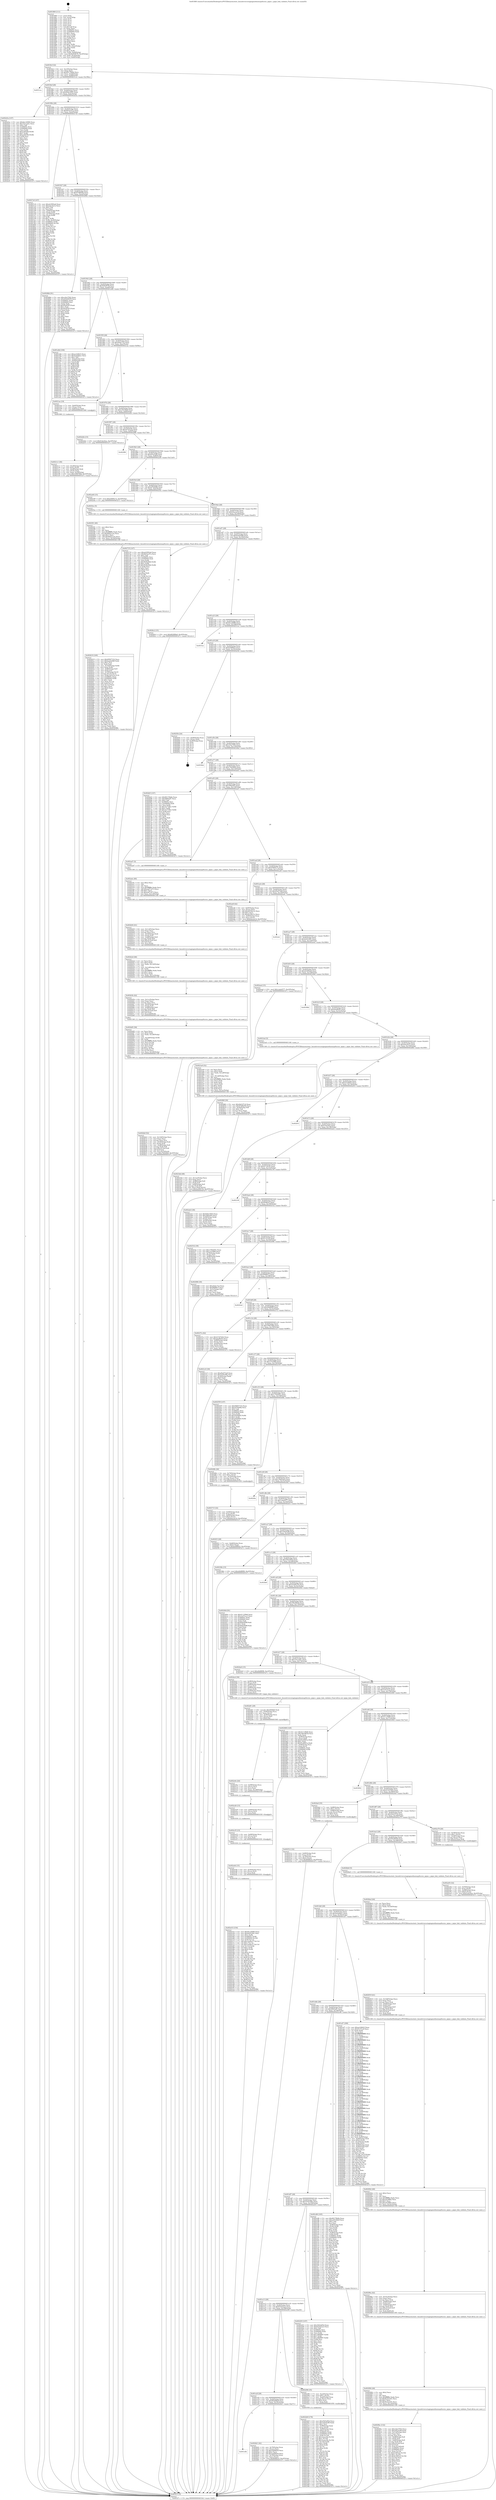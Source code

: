 digraph "0x401860" {
  label = "0x401860 (/mnt/c/Users/mathe/Desktop/tcc/POCII/binaries/extr_linuxdriversstagingmediaomap4ississ_ipipe.c_ipipe_link_validate_Final-ollvm.out::main(0))"
  labelloc = "t"
  node[shape=record]

  Entry [label="",width=0.3,height=0.3,shape=circle,fillcolor=black,style=filled]
  "0x4018cf" [label="{
     0x4018cf [32]\l
     | [instrs]\l
     &nbsp;&nbsp;0x4018cf \<+6\>: mov -0xc0(%rbp),%eax\l
     &nbsp;&nbsp;0x4018d5 \<+2\>: mov %eax,%ecx\l
     &nbsp;&nbsp;0x4018d7 \<+6\>: sub $0x80179b6b,%ecx\l
     &nbsp;&nbsp;0x4018dd \<+6\>: mov %eax,-0xd4(%rbp)\l
     &nbsp;&nbsp;0x4018e3 \<+6\>: mov %ecx,-0xd8(%rbp)\l
     &nbsp;&nbsp;0x4018e9 \<+6\>: je 00000000004031ca \<main+0x196a\>\l
  }"]
  "0x4031ca" [label="{
     0x4031ca\l
  }", style=dashed]
  "0x4018ef" [label="{
     0x4018ef [28]\l
     | [instrs]\l
     &nbsp;&nbsp;0x4018ef \<+5\>: jmp 00000000004018f4 \<main+0x94\>\l
     &nbsp;&nbsp;0x4018f4 \<+6\>: mov -0xd4(%rbp),%eax\l
     &nbsp;&nbsp;0x4018fa \<+5\>: sub $0x826e3005,%eax\l
     &nbsp;&nbsp;0x4018ff \<+6\>: mov %eax,-0xdc(%rbp)\l
     &nbsp;&nbsp;0x401905 \<+6\>: je 0000000000402d3a \<main+0x14da\>\l
  }"]
  Exit [label="",width=0.3,height=0.3,shape=circle,fillcolor=black,style=filled,peripheries=2]
  "0x402d3a" [label="{
     0x402d3a [147]\l
     | [instrs]\l
     &nbsp;&nbsp;0x402d3a \<+5\>: mov $0xbbc3d080,%eax\l
     &nbsp;&nbsp;0x402d3f \<+5\>: mov $0x33e1aeb1,%ecx\l
     &nbsp;&nbsp;0x402d44 \<+2\>: mov $0x1,%dl\l
     &nbsp;&nbsp;0x402d46 \<+7\>: mov 0x40605c,%esi\l
     &nbsp;&nbsp;0x402d4d \<+7\>: mov 0x406064,%edi\l
     &nbsp;&nbsp;0x402d54 \<+3\>: mov %esi,%r8d\l
     &nbsp;&nbsp;0x402d57 \<+7\>: sub $0xac8438cf,%r8d\l
     &nbsp;&nbsp;0x402d5e \<+4\>: sub $0x1,%r8d\l
     &nbsp;&nbsp;0x402d62 \<+7\>: add $0xac8438cf,%r8d\l
     &nbsp;&nbsp;0x402d69 \<+4\>: imul %r8d,%esi\l
     &nbsp;&nbsp;0x402d6d \<+3\>: and $0x1,%esi\l
     &nbsp;&nbsp;0x402d70 \<+3\>: cmp $0x0,%esi\l
     &nbsp;&nbsp;0x402d73 \<+4\>: sete %r9b\l
     &nbsp;&nbsp;0x402d77 \<+3\>: cmp $0xa,%edi\l
     &nbsp;&nbsp;0x402d7a \<+4\>: setl %r10b\l
     &nbsp;&nbsp;0x402d7e \<+3\>: mov %r9b,%r11b\l
     &nbsp;&nbsp;0x402d81 \<+4\>: xor $0xff,%r11b\l
     &nbsp;&nbsp;0x402d85 \<+3\>: mov %r10b,%bl\l
     &nbsp;&nbsp;0x402d88 \<+3\>: xor $0xff,%bl\l
     &nbsp;&nbsp;0x402d8b \<+3\>: xor $0x0,%dl\l
     &nbsp;&nbsp;0x402d8e \<+3\>: mov %r11b,%r14b\l
     &nbsp;&nbsp;0x402d91 \<+4\>: and $0x0,%r14b\l
     &nbsp;&nbsp;0x402d95 \<+3\>: and %dl,%r9b\l
     &nbsp;&nbsp;0x402d98 \<+3\>: mov %bl,%r15b\l
     &nbsp;&nbsp;0x402d9b \<+4\>: and $0x0,%r15b\l
     &nbsp;&nbsp;0x402d9f \<+3\>: and %dl,%r10b\l
     &nbsp;&nbsp;0x402da2 \<+3\>: or %r9b,%r14b\l
     &nbsp;&nbsp;0x402da5 \<+3\>: or %r10b,%r15b\l
     &nbsp;&nbsp;0x402da8 \<+3\>: xor %r15b,%r14b\l
     &nbsp;&nbsp;0x402dab \<+3\>: or %bl,%r11b\l
     &nbsp;&nbsp;0x402dae \<+4\>: xor $0xff,%r11b\l
     &nbsp;&nbsp;0x402db2 \<+3\>: or $0x0,%dl\l
     &nbsp;&nbsp;0x402db5 \<+3\>: and %dl,%r11b\l
     &nbsp;&nbsp;0x402db8 \<+3\>: or %r11b,%r14b\l
     &nbsp;&nbsp;0x402dbb \<+4\>: test $0x1,%r14b\l
     &nbsp;&nbsp;0x402dbf \<+3\>: cmovne %ecx,%eax\l
     &nbsp;&nbsp;0x402dc2 \<+6\>: mov %eax,-0xc0(%rbp)\l
     &nbsp;&nbsp;0x402dc8 \<+5\>: jmp 000000000040327c \<main+0x1a1c\>\l
  }"]
  "0x40190b" [label="{
     0x40190b [28]\l
     | [instrs]\l
     &nbsp;&nbsp;0x40190b \<+5\>: jmp 0000000000401910 \<main+0xb0\>\l
     &nbsp;&nbsp;0x401910 \<+6\>: mov -0xd4(%rbp),%eax\l
     &nbsp;&nbsp;0x401916 \<+5\>: sub $0x8d1bcd7a,%eax\l
     &nbsp;&nbsp;0x40191b \<+6\>: mov %eax,-0xe0(%rbp)\l
     &nbsp;&nbsp;0x401921 \<+6\>: je 00000000004027c8 \<main+0xf68\>\l
  }"]
  "0x402e53" [label="{
     0x402e53 [154]\l
     | [instrs]\l
     &nbsp;&nbsp;0x402e53 \<+5\>: mov $0xbbc3d080,%eax\l
     &nbsp;&nbsp;0x402e58 \<+5\>: mov $0xde45c941,%esi\l
     &nbsp;&nbsp;0x402e5d \<+3\>: mov $0x1,%r8b\l
     &nbsp;&nbsp;0x402e60 \<+8\>: mov 0x40605c,%r9d\l
     &nbsp;&nbsp;0x402e68 \<+8\>: mov 0x406064,%r10d\l
     &nbsp;&nbsp;0x402e70 \<+3\>: mov %r9d,%r11d\l
     &nbsp;&nbsp;0x402e73 \<+7\>: add $0x1aaf4e37,%r11d\l
     &nbsp;&nbsp;0x402e7a \<+4\>: sub $0x1,%r11d\l
     &nbsp;&nbsp;0x402e7e \<+7\>: sub $0x1aaf4e37,%r11d\l
     &nbsp;&nbsp;0x402e85 \<+4\>: imul %r11d,%r9d\l
     &nbsp;&nbsp;0x402e89 \<+4\>: and $0x1,%r9d\l
     &nbsp;&nbsp;0x402e8d \<+4\>: cmp $0x0,%r9d\l
     &nbsp;&nbsp;0x402e91 \<+3\>: sete %bl\l
     &nbsp;&nbsp;0x402e94 \<+4\>: cmp $0xa,%r10d\l
     &nbsp;&nbsp;0x402e98 \<+4\>: setl %r14b\l
     &nbsp;&nbsp;0x402e9c \<+3\>: mov %bl,%r15b\l
     &nbsp;&nbsp;0x402e9f \<+4\>: xor $0xff,%r15b\l
     &nbsp;&nbsp;0x402ea3 \<+3\>: mov %r14b,%r12b\l
     &nbsp;&nbsp;0x402ea6 \<+4\>: xor $0xff,%r12b\l
     &nbsp;&nbsp;0x402eaa \<+4\>: xor $0x1,%r8b\l
     &nbsp;&nbsp;0x402eae \<+3\>: mov %r15b,%r13b\l
     &nbsp;&nbsp;0x402eb1 \<+4\>: and $0xff,%r13b\l
     &nbsp;&nbsp;0x402eb5 \<+3\>: and %r8b,%bl\l
     &nbsp;&nbsp;0x402eb8 \<+3\>: mov %r12b,%cl\l
     &nbsp;&nbsp;0x402ebb \<+3\>: and $0xff,%cl\l
     &nbsp;&nbsp;0x402ebe \<+3\>: and %r8b,%r14b\l
     &nbsp;&nbsp;0x402ec1 \<+3\>: or %bl,%r13b\l
     &nbsp;&nbsp;0x402ec4 \<+3\>: or %r14b,%cl\l
     &nbsp;&nbsp;0x402ec7 \<+3\>: xor %cl,%r13b\l
     &nbsp;&nbsp;0x402eca \<+3\>: or %r12b,%r15b\l
     &nbsp;&nbsp;0x402ecd \<+4\>: xor $0xff,%r15b\l
     &nbsp;&nbsp;0x402ed1 \<+4\>: or $0x1,%r8b\l
     &nbsp;&nbsp;0x402ed5 \<+3\>: and %r8b,%r15b\l
     &nbsp;&nbsp;0x402ed8 \<+3\>: or %r15b,%r13b\l
     &nbsp;&nbsp;0x402edb \<+4\>: test $0x1,%r13b\l
     &nbsp;&nbsp;0x402edf \<+3\>: cmovne %esi,%eax\l
     &nbsp;&nbsp;0x402ee2 \<+6\>: mov %eax,-0xc0(%rbp)\l
     &nbsp;&nbsp;0x402ee8 \<+5\>: jmp 000000000040327c \<main+0x1a1c\>\l
  }"]
  "0x4027c8" [label="{
     0x4027c8 [167]\l
     | [instrs]\l
     &nbsp;&nbsp;0x4027c8 \<+5\>: mov $0xeb3092a6,%eax\l
     &nbsp;&nbsp;0x4027cd \<+5\>: mov $0xedac0a12,%ecx\l
     &nbsp;&nbsp;0x4027d2 \<+2\>: mov $0x1,%dl\l
     &nbsp;&nbsp;0x4027d4 \<+2\>: xor %esi,%esi\l
     &nbsp;&nbsp;0x4027d6 \<+4\>: mov -0x60(%rbp),%rdi\l
     &nbsp;&nbsp;0x4027da \<+3\>: mov (%rdi),%r8d\l
     &nbsp;&nbsp;0x4027dd \<+4\>: mov -0x70(%rbp),%rdi\l
     &nbsp;&nbsp;0x4027e1 \<+3\>: cmp (%rdi),%r8d\l
     &nbsp;&nbsp;0x4027e4 \<+4\>: setl %r9b\l
     &nbsp;&nbsp;0x4027e8 \<+4\>: and $0x1,%r9b\l
     &nbsp;&nbsp;0x4027ec \<+4\>: mov %r9b,-0x29(%rbp)\l
     &nbsp;&nbsp;0x4027f0 \<+8\>: mov 0x40605c,%r8d\l
     &nbsp;&nbsp;0x4027f8 \<+8\>: mov 0x406064,%r10d\l
     &nbsp;&nbsp;0x402800 \<+3\>: sub $0x1,%esi\l
     &nbsp;&nbsp;0x402803 \<+3\>: mov %r8d,%r11d\l
     &nbsp;&nbsp;0x402806 \<+3\>: add %esi,%r11d\l
     &nbsp;&nbsp;0x402809 \<+4\>: imul %r11d,%r8d\l
     &nbsp;&nbsp;0x40280d \<+4\>: and $0x1,%r8d\l
     &nbsp;&nbsp;0x402811 \<+4\>: cmp $0x0,%r8d\l
     &nbsp;&nbsp;0x402815 \<+4\>: sete %r9b\l
     &nbsp;&nbsp;0x402819 \<+4\>: cmp $0xa,%r10d\l
     &nbsp;&nbsp;0x40281d \<+3\>: setl %bl\l
     &nbsp;&nbsp;0x402820 \<+3\>: mov %r9b,%r14b\l
     &nbsp;&nbsp;0x402823 \<+4\>: xor $0xff,%r14b\l
     &nbsp;&nbsp;0x402827 \<+3\>: mov %bl,%r15b\l
     &nbsp;&nbsp;0x40282a \<+4\>: xor $0xff,%r15b\l
     &nbsp;&nbsp;0x40282e \<+3\>: xor $0x0,%dl\l
     &nbsp;&nbsp;0x402831 \<+3\>: mov %r14b,%r12b\l
     &nbsp;&nbsp;0x402834 \<+4\>: and $0x0,%r12b\l
     &nbsp;&nbsp;0x402838 \<+3\>: and %dl,%r9b\l
     &nbsp;&nbsp;0x40283b \<+3\>: mov %r15b,%r13b\l
     &nbsp;&nbsp;0x40283e \<+4\>: and $0x0,%r13b\l
     &nbsp;&nbsp;0x402842 \<+2\>: and %dl,%bl\l
     &nbsp;&nbsp;0x402844 \<+3\>: or %r9b,%r12b\l
     &nbsp;&nbsp;0x402847 \<+3\>: or %bl,%r13b\l
     &nbsp;&nbsp;0x40284a \<+3\>: xor %r13b,%r12b\l
     &nbsp;&nbsp;0x40284d \<+3\>: or %r15b,%r14b\l
     &nbsp;&nbsp;0x402850 \<+4\>: xor $0xff,%r14b\l
     &nbsp;&nbsp;0x402854 \<+3\>: or $0x0,%dl\l
     &nbsp;&nbsp;0x402857 \<+3\>: and %dl,%r14b\l
     &nbsp;&nbsp;0x40285a \<+3\>: or %r14b,%r12b\l
     &nbsp;&nbsp;0x40285d \<+4\>: test $0x1,%r12b\l
     &nbsp;&nbsp;0x402861 \<+3\>: cmovne %ecx,%eax\l
     &nbsp;&nbsp;0x402864 \<+6\>: mov %eax,-0xc0(%rbp)\l
     &nbsp;&nbsp;0x40286a \<+5\>: jmp 000000000040327c \<main+0x1a1c\>\l
  }"]
  "0x401927" [label="{
     0x401927 [28]\l
     | [instrs]\l
     &nbsp;&nbsp;0x401927 \<+5\>: jmp 000000000040192c \<main+0xcc\>\l
     &nbsp;&nbsp;0x40192c \<+6\>: mov -0xd4(%rbp),%eax\l
     &nbsp;&nbsp;0x401932 \<+5\>: sub $0x97dfbb94,%eax\l
     &nbsp;&nbsp;0x401937 \<+6\>: mov %eax,-0xe4(%rbp)\l
     &nbsp;&nbsp;0x40193d \<+6\>: je 000000000040288d \<main+0x102d\>\l
  }"]
  "0x402e44" [label="{
     0x402e44 [15]\l
     | [instrs]\l
     &nbsp;&nbsp;0x402e44 \<+4\>: mov -0x50(%rbp),%rcx\l
     &nbsp;&nbsp;0x402e48 \<+3\>: mov (%rcx),%rcx\l
     &nbsp;&nbsp;0x402e4b \<+3\>: mov %rcx,%rdi\l
     &nbsp;&nbsp;0x402e4e \<+5\>: call 0000000000401030 \<free@plt\>\l
     | [calls]\l
     &nbsp;&nbsp;0x401030 \{1\} (unknown)\l
  }"]
  "0x40288d" [label="{
     0x40288d [91]\l
     | [instrs]\l
     &nbsp;&nbsp;0x40288d \<+5\>: mov $0xc42e7502,%eax\l
     &nbsp;&nbsp;0x402892 \<+5\>: mov $0x45438559,%ecx\l
     &nbsp;&nbsp;0x402897 \<+7\>: mov 0x40605c,%edx\l
     &nbsp;&nbsp;0x40289e \<+7\>: mov 0x406064,%esi\l
     &nbsp;&nbsp;0x4028a5 \<+2\>: mov %edx,%edi\l
     &nbsp;&nbsp;0x4028a7 \<+6\>: add $0x95e8367f,%edi\l
     &nbsp;&nbsp;0x4028ad \<+3\>: sub $0x1,%edi\l
     &nbsp;&nbsp;0x4028b0 \<+6\>: sub $0x95e8367f,%edi\l
     &nbsp;&nbsp;0x4028b6 \<+3\>: imul %edi,%edx\l
     &nbsp;&nbsp;0x4028b9 \<+3\>: and $0x1,%edx\l
     &nbsp;&nbsp;0x4028bc \<+3\>: cmp $0x0,%edx\l
     &nbsp;&nbsp;0x4028bf \<+4\>: sete %r8b\l
     &nbsp;&nbsp;0x4028c3 \<+3\>: cmp $0xa,%esi\l
     &nbsp;&nbsp;0x4028c6 \<+4\>: setl %r9b\l
     &nbsp;&nbsp;0x4028ca \<+3\>: mov %r8b,%r10b\l
     &nbsp;&nbsp;0x4028cd \<+3\>: and %r9b,%r10b\l
     &nbsp;&nbsp;0x4028d0 \<+3\>: xor %r9b,%r8b\l
     &nbsp;&nbsp;0x4028d3 \<+3\>: or %r8b,%r10b\l
     &nbsp;&nbsp;0x4028d6 \<+4\>: test $0x1,%r10b\l
     &nbsp;&nbsp;0x4028da \<+3\>: cmovne %ecx,%eax\l
     &nbsp;&nbsp;0x4028dd \<+6\>: mov %eax,-0xc0(%rbp)\l
     &nbsp;&nbsp;0x4028e3 \<+5\>: jmp 000000000040327c \<main+0x1a1c\>\l
  }"]
  "0x401943" [label="{
     0x401943 [28]\l
     | [instrs]\l
     &nbsp;&nbsp;0x401943 \<+5\>: jmp 0000000000401948 \<main+0xe8\>\l
     &nbsp;&nbsp;0x401948 \<+6\>: mov -0xd4(%rbp),%eax\l
     &nbsp;&nbsp;0x40194e \<+5\>: sub $0x9e83f578,%eax\l
     &nbsp;&nbsp;0x401953 \<+6\>: mov %eax,-0xe8(%rbp)\l
     &nbsp;&nbsp;0x401959 \<+6\>: je 0000000000401e8d \<main+0x62d\>\l
  }"]
  "0x402e35" [label="{
     0x402e35 [15]\l
     | [instrs]\l
     &nbsp;&nbsp;0x402e35 \<+4\>: mov -0x68(%rbp),%rcx\l
     &nbsp;&nbsp;0x402e39 \<+3\>: mov (%rcx),%rcx\l
     &nbsp;&nbsp;0x402e3c \<+3\>: mov %rcx,%rdi\l
     &nbsp;&nbsp;0x402e3f \<+5\>: call 0000000000401030 \<free@plt\>\l
     | [calls]\l
     &nbsp;&nbsp;0x401030 \{1\} (unknown)\l
  }"]
  "0x401e8d" [label="{
     0x401e8d [106]\l
     | [instrs]\l
     &nbsp;&nbsp;0x401e8d \<+5\>: mov $0xee1bfb43,%eax\l
     &nbsp;&nbsp;0x401e92 \<+5\>: mov $0x4e2bdba1,%ecx\l
     &nbsp;&nbsp;0x401e97 \<+2\>: mov $0x1,%dl\l
     &nbsp;&nbsp;0x401e99 \<+7\>: mov -0xba(%rbp),%sil\l
     &nbsp;&nbsp;0x401ea0 \<+7\>: mov -0xb9(%rbp),%dil\l
     &nbsp;&nbsp;0x401ea7 \<+3\>: mov %sil,%r8b\l
     &nbsp;&nbsp;0x401eaa \<+4\>: xor $0xff,%r8b\l
     &nbsp;&nbsp;0x401eae \<+3\>: mov %dil,%r9b\l
     &nbsp;&nbsp;0x401eb1 \<+4\>: xor $0xff,%r9b\l
     &nbsp;&nbsp;0x401eb5 \<+3\>: xor $0x0,%dl\l
     &nbsp;&nbsp;0x401eb8 \<+3\>: mov %r8b,%r10b\l
     &nbsp;&nbsp;0x401ebb \<+4\>: and $0x0,%r10b\l
     &nbsp;&nbsp;0x401ebf \<+3\>: and %dl,%sil\l
     &nbsp;&nbsp;0x401ec2 \<+3\>: mov %r9b,%r11b\l
     &nbsp;&nbsp;0x401ec5 \<+4\>: and $0x0,%r11b\l
     &nbsp;&nbsp;0x401ec9 \<+3\>: and %dl,%dil\l
     &nbsp;&nbsp;0x401ecc \<+3\>: or %sil,%r10b\l
     &nbsp;&nbsp;0x401ecf \<+3\>: or %dil,%r11b\l
     &nbsp;&nbsp;0x401ed2 \<+3\>: xor %r11b,%r10b\l
     &nbsp;&nbsp;0x401ed5 \<+3\>: or %r9b,%r8b\l
     &nbsp;&nbsp;0x401ed8 \<+4\>: xor $0xff,%r8b\l
     &nbsp;&nbsp;0x401edc \<+3\>: or $0x0,%dl\l
     &nbsp;&nbsp;0x401edf \<+3\>: and %dl,%r8b\l
     &nbsp;&nbsp;0x401ee2 \<+3\>: or %r8b,%r10b\l
     &nbsp;&nbsp;0x401ee5 \<+4\>: test $0x1,%r10b\l
     &nbsp;&nbsp;0x401ee9 \<+3\>: cmovne %ecx,%eax\l
     &nbsp;&nbsp;0x401eec \<+6\>: mov %eax,-0xc0(%rbp)\l
     &nbsp;&nbsp;0x401ef2 \<+5\>: jmp 000000000040327c \<main+0x1a1c\>\l
  }"]
  "0x40195f" [label="{
     0x40195f [28]\l
     | [instrs]\l
     &nbsp;&nbsp;0x40195f \<+5\>: jmp 0000000000401964 \<main+0x104\>\l
     &nbsp;&nbsp;0x401964 \<+6\>: mov -0xd4(%rbp),%eax\l
     &nbsp;&nbsp;0x40196a \<+5\>: sub $0xa0ebc7e2,%eax\l
     &nbsp;&nbsp;0x40196f \<+6\>: mov %eax,-0xec(%rbp)\l
     &nbsp;&nbsp;0x401975 \<+6\>: je 00000000004021ae \<main+0x94e\>\l
  }"]
  "0x40327c" [label="{
     0x40327c [5]\l
     | [instrs]\l
     &nbsp;&nbsp;0x40327c \<+5\>: jmp 00000000004018cf \<main+0x6f\>\l
  }"]
  "0x401860" [label="{
     0x401860 [111]\l
     | [instrs]\l
     &nbsp;&nbsp;0x401860 \<+1\>: push %rbp\l
     &nbsp;&nbsp;0x401861 \<+3\>: mov %rsp,%rbp\l
     &nbsp;&nbsp;0x401864 \<+2\>: push %r15\l
     &nbsp;&nbsp;0x401866 \<+2\>: push %r14\l
     &nbsp;&nbsp;0x401868 \<+2\>: push %r13\l
     &nbsp;&nbsp;0x40186a \<+2\>: push %r12\l
     &nbsp;&nbsp;0x40186c \<+1\>: push %rbx\l
     &nbsp;&nbsp;0x40186d \<+7\>: sub $0x1e8,%rsp\l
     &nbsp;&nbsp;0x401874 \<+2\>: xor %eax,%eax\l
     &nbsp;&nbsp;0x401876 \<+7\>: mov 0x40605c,%ecx\l
     &nbsp;&nbsp;0x40187d \<+7\>: mov 0x406064,%edx\l
     &nbsp;&nbsp;0x401884 \<+3\>: sub $0x1,%eax\l
     &nbsp;&nbsp;0x401887 \<+3\>: mov %ecx,%r8d\l
     &nbsp;&nbsp;0x40188a \<+3\>: add %eax,%r8d\l
     &nbsp;&nbsp;0x40188d \<+4\>: imul %r8d,%ecx\l
     &nbsp;&nbsp;0x401891 \<+3\>: and $0x1,%ecx\l
     &nbsp;&nbsp;0x401894 \<+3\>: cmp $0x0,%ecx\l
     &nbsp;&nbsp;0x401897 \<+4\>: sete %r9b\l
     &nbsp;&nbsp;0x40189b \<+4\>: and $0x1,%r9b\l
     &nbsp;&nbsp;0x40189f \<+7\>: mov %r9b,-0xba(%rbp)\l
     &nbsp;&nbsp;0x4018a6 \<+3\>: cmp $0xa,%edx\l
     &nbsp;&nbsp;0x4018a9 \<+4\>: setl %r9b\l
     &nbsp;&nbsp;0x4018ad \<+4\>: and $0x1,%r9b\l
     &nbsp;&nbsp;0x4018b1 \<+7\>: mov %r9b,-0xb9(%rbp)\l
     &nbsp;&nbsp;0x4018b8 \<+10\>: movl $0x9e83f578,-0xc0(%rbp)\l
     &nbsp;&nbsp;0x4018c2 \<+6\>: mov %edi,-0xc4(%rbp)\l
     &nbsp;&nbsp;0x4018c8 \<+7\>: mov %rsi,-0xd0(%rbp)\l
  }"]
  "0x402e26" [label="{
     0x402e26 [15]\l
     | [instrs]\l
     &nbsp;&nbsp;0x402e26 \<+4\>: mov -0x80(%rbp),%rcx\l
     &nbsp;&nbsp;0x402e2a \<+3\>: mov (%rcx),%rcx\l
     &nbsp;&nbsp;0x402e2d \<+3\>: mov %rcx,%rdi\l
     &nbsp;&nbsp;0x402e30 \<+5\>: call 0000000000401030 \<free@plt\>\l
     | [calls]\l
     &nbsp;&nbsp;0x401030 \{1\} (unknown)\l
  }"]
  "0x4021ae" [label="{
     0x4021ae [19]\l
     | [instrs]\l
     &nbsp;&nbsp;0x4021ae \<+7\>: mov -0xb0(%rbp),%rax\l
     &nbsp;&nbsp;0x4021b5 \<+3\>: mov (%rax),%rax\l
     &nbsp;&nbsp;0x4021b8 \<+4\>: mov 0x8(%rax),%rdi\l
     &nbsp;&nbsp;0x4021bc \<+5\>: call 0000000000401060 \<atoi@plt\>\l
     | [calls]\l
     &nbsp;&nbsp;0x401060 \{1\} (unknown)\l
  }"]
  "0x40197b" [label="{
     0x40197b [28]\l
     | [instrs]\l
     &nbsp;&nbsp;0x40197b \<+5\>: jmp 0000000000401980 \<main+0x120\>\l
     &nbsp;&nbsp;0x401980 \<+6\>: mov -0xd4(%rbp),%eax\l
     &nbsp;&nbsp;0x401986 \<+5\>: sub $0xa30338e9,%eax\l
     &nbsp;&nbsp;0x40198b \<+6\>: mov %eax,-0xf0(%rbp)\l
     &nbsp;&nbsp;0x401991 \<+6\>: je 0000000000402d2b \<main+0x14cb\>\l
  }"]
  "0x402e0e" [label="{
     0x402e0e [24]\l
     | [instrs]\l
     &nbsp;&nbsp;0x402e0e \<+7\>: mov -0x98(%rbp),%rcx\l
     &nbsp;&nbsp;0x402e15 \<+3\>: mov (%rcx),%rcx\l
     &nbsp;&nbsp;0x402e18 \<+3\>: mov %rcx,%rdi\l
     &nbsp;&nbsp;0x402e1b \<+6\>: mov %eax,-0x1d8(%rbp)\l
     &nbsp;&nbsp;0x402e21 \<+5\>: call 0000000000401030 \<free@plt\>\l
     | [calls]\l
     &nbsp;&nbsp;0x401030 \{1\} (unknown)\l
  }"]
  "0x402d2b" [label="{
     0x402d2b [15]\l
     | [instrs]\l
     &nbsp;&nbsp;0x402d2b \<+10\>: movl $0xf1de24ea,-0xc0(%rbp)\l
     &nbsp;&nbsp;0x402d35 \<+5\>: jmp 000000000040327c \<main+0x1a1c\>\l
  }"]
  "0x401997" [label="{
     0x401997 [28]\l
     | [instrs]\l
     &nbsp;&nbsp;0x401997 \<+5\>: jmp 000000000040199c \<main+0x13c\>\l
     &nbsp;&nbsp;0x40199c \<+6\>: mov -0xd4(%rbp),%eax\l
     &nbsp;&nbsp;0x4019a2 \<+5\>: sub $0xa4763c2a,%eax\l
     &nbsp;&nbsp;0x4019a7 \<+6\>: mov %eax,-0xf4(%rbp)\l
     &nbsp;&nbsp;0x4019ad \<+6\>: je 0000000000402f98 \<main+0x1738\>\l
  }"]
  "0x402df1" [label="{
     0x402df1 [29]\l
     | [instrs]\l
     &nbsp;&nbsp;0x402df1 \<+10\>: movabs $0x4040b6,%rdi\l
     &nbsp;&nbsp;0x402dfb \<+4\>: mov -0x40(%rbp),%rcx\l
     &nbsp;&nbsp;0x402dff \<+2\>: mov %eax,(%rcx)\l
     &nbsp;&nbsp;0x402e01 \<+4\>: mov -0x40(%rbp),%rcx\l
     &nbsp;&nbsp;0x402e05 \<+2\>: mov (%rcx),%esi\l
     &nbsp;&nbsp;0x402e07 \<+2\>: mov $0x0,%al\l
     &nbsp;&nbsp;0x402e09 \<+5\>: call 0000000000401040 \<printf@plt\>\l
     | [calls]\l
     &nbsp;&nbsp;0x401040 \{1\} (unknown)\l
  }"]
  "0x402f98" [label="{
     0x402f98\l
  }", style=dashed]
  "0x4019b3" [label="{
     0x4019b3 [28]\l
     | [instrs]\l
     &nbsp;&nbsp;0x4019b3 \<+5\>: jmp 00000000004019b8 \<main+0x158\>\l
     &nbsp;&nbsp;0x4019b8 \<+6\>: mov -0xd4(%rbp),%eax\l
     &nbsp;&nbsp;0x4019be \<+5\>: sub $0xaf5a5248,%eax\l
     &nbsp;&nbsp;0x4019c3 \<+6\>: mov %eax,-0xf8(%rbp)\l
     &nbsp;&nbsp;0x4019c9 \<+6\>: je 0000000000402a40 \<main+0x11e0\>\l
  }"]
  "0x402bbf" [label="{
     0x402bbf [52]\l
     | [instrs]\l
     &nbsp;&nbsp;0x402bbf \<+6\>: mov -0x1d4(%rbp),%ecx\l
     &nbsp;&nbsp;0x402bc5 \<+3\>: imul %eax,%ecx\l
     &nbsp;&nbsp;0x402bc8 \<+3\>: movslq %ecx,%rsi\l
     &nbsp;&nbsp;0x402bcb \<+4\>: mov -0x50(%rbp),%rdi\l
     &nbsp;&nbsp;0x402bcf \<+3\>: mov (%rdi),%rdi\l
     &nbsp;&nbsp;0x402bd2 \<+4\>: mov -0x48(%rbp),%r8\l
     &nbsp;&nbsp;0x402bd6 \<+3\>: movslq (%r8),%r8\l
     &nbsp;&nbsp;0x402bd9 \<+4\>: imul $0x18,%r8,%r8\l
     &nbsp;&nbsp;0x402bdd \<+3\>: add %r8,%rdi\l
     &nbsp;&nbsp;0x402be0 \<+4\>: mov %rsi,0x10(%rdi)\l
     &nbsp;&nbsp;0x402be4 \<+10\>: movl $0xc7b028d4,-0xc0(%rbp)\l
     &nbsp;&nbsp;0x402bee \<+5\>: jmp 000000000040327c \<main+0x1a1c\>\l
  }"]
  "0x402a40" [label="{
     0x402a40 [15]\l
     | [instrs]\l
     &nbsp;&nbsp;0x402a40 \<+10\>: movl $0xd3695c7a,-0xc0(%rbp)\l
     &nbsp;&nbsp;0x402a4a \<+5\>: jmp 000000000040327c \<main+0x1a1c\>\l
  }"]
  "0x4019cf" [label="{
     0x4019cf [28]\l
     | [instrs]\l
     &nbsp;&nbsp;0x4019cf \<+5\>: jmp 00000000004019d4 \<main+0x174\>\l
     &nbsp;&nbsp;0x4019d4 \<+6\>: mov -0xd4(%rbp),%eax\l
     &nbsp;&nbsp;0x4019da \<+5\>: sub $0xaf76494b,%eax\l
     &nbsp;&nbsp;0x4019df \<+6\>: mov %eax,-0xfc(%rbp)\l
     &nbsp;&nbsp;0x4019e5 \<+6\>: je 00000000004025ec \<main+0xd8c\>\l
  }"]
  "0x402b85" [label="{
     0x402b85 [58]\l
     | [instrs]\l
     &nbsp;&nbsp;0x402b85 \<+2\>: xor %ecx,%ecx\l
     &nbsp;&nbsp;0x402b87 \<+5\>: mov $0x2,%edx\l
     &nbsp;&nbsp;0x402b8c \<+6\>: mov %edx,-0x1d0(%rbp)\l
     &nbsp;&nbsp;0x402b92 \<+1\>: cltd\l
     &nbsp;&nbsp;0x402b93 \<+7\>: mov -0x1d0(%rbp),%r9d\l
     &nbsp;&nbsp;0x402b9a \<+3\>: idiv %r9d\l
     &nbsp;&nbsp;0x402b9d \<+6\>: imul $0xfffffffe,%edx,%edx\l
     &nbsp;&nbsp;0x402ba3 \<+3\>: mov %ecx,%r10d\l
     &nbsp;&nbsp;0x402ba6 \<+3\>: sub %edx,%r10d\l
     &nbsp;&nbsp;0x402ba9 \<+2\>: mov %ecx,%edx\l
     &nbsp;&nbsp;0x402bab \<+3\>: sub $0x1,%edx\l
     &nbsp;&nbsp;0x402bae \<+3\>: add %edx,%r10d\l
     &nbsp;&nbsp;0x402bb1 \<+3\>: sub %r10d,%ecx\l
     &nbsp;&nbsp;0x402bb4 \<+6\>: mov %ecx,-0x1d4(%rbp)\l
     &nbsp;&nbsp;0x402bba \<+5\>: call 0000000000401160 \<next_i\>\l
     | [calls]\l
     &nbsp;&nbsp;0x401160 \{1\} (/mnt/c/Users/mathe/Desktop/tcc/POCII/binaries/extr_linuxdriversstagingmediaomap4ississ_ipipe.c_ipipe_link_validate_Final-ollvm.out::next_i)\l
  }"]
  "0x4025ec" [label="{
     0x4025ec [5]\l
     | [instrs]\l
     &nbsp;&nbsp;0x4025ec \<+5\>: call 0000000000401160 \<next_i\>\l
     | [calls]\l
     &nbsp;&nbsp;0x401160 \{1\} (/mnt/c/Users/mathe/Desktop/tcc/POCII/binaries/extr_linuxdriversstagingmediaomap4ississ_ipipe.c_ipipe_link_validate_Final-ollvm.out::next_i)\l
  }"]
  "0x4019eb" [label="{
     0x4019eb [28]\l
     | [instrs]\l
     &nbsp;&nbsp;0x4019eb \<+5\>: jmp 00000000004019f0 \<main+0x190\>\l
     &nbsp;&nbsp;0x4019f0 \<+6\>: mov -0xd4(%rbp),%eax\l
     &nbsp;&nbsp;0x4019f6 \<+5\>: sub $0xb4acae1d,%eax\l
     &nbsp;&nbsp;0x4019fb \<+6\>: mov %eax,-0x100(%rbp)\l
     &nbsp;&nbsp;0x401a01 \<+6\>: je 0000000000402735 \<main+0xed5\>\l
  }"]
  "0x402b5b" [label="{
     0x402b5b [42]\l
     | [instrs]\l
     &nbsp;&nbsp;0x402b5b \<+6\>: mov -0x1cc(%rbp),%ecx\l
     &nbsp;&nbsp;0x402b61 \<+3\>: imul %eax,%ecx\l
     &nbsp;&nbsp;0x402b64 \<+3\>: movslq %ecx,%rsi\l
     &nbsp;&nbsp;0x402b67 \<+4\>: mov -0x50(%rbp),%rdi\l
     &nbsp;&nbsp;0x402b6b \<+3\>: mov (%rdi),%rdi\l
     &nbsp;&nbsp;0x402b6e \<+4\>: mov -0x48(%rbp),%r8\l
     &nbsp;&nbsp;0x402b72 \<+3\>: movslq (%r8),%r8\l
     &nbsp;&nbsp;0x402b75 \<+4\>: imul $0x18,%r8,%r8\l
     &nbsp;&nbsp;0x402b79 \<+3\>: add %r8,%rdi\l
     &nbsp;&nbsp;0x402b7c \<+4\>: mov %rsi,0x8(%rdi)\l
     &nbsp;&nbsp;0x402b80 \<+5\>: call 0000000000401160 \<next_i\>\l
     | [calls]\l
     &nbsp;&nbsp;0x401160 \{1\} (/mnt/c/Users/mathe/Desktop/tcc/POCII/binaries/extr_linuxdriversstagingmediaomap4ississ_ipipe.c_ipipe_link_validate_Final-ollvm.out::next_i)\l
  }"]
  "0x402735" [label="{
     0x402735 [147]\l
     | [instrs]\l
     &nbsp;&nbsp;0x402735 \<+5\>: mov $0xeb3092a6,%eax\l
     &nbsp;&nbsp;0x40273a \<+5\>: mov $0x8d1bcd7a,%ecx\l
     &nbsp;&nbsp;0x40273f \<+2\>: mov $0x1,%dl\l
     &nbsp;&nbsp;0x402741 \<+7\>: mov 0x40605c,%esi\l
     &nbsp;&nbsp;0x402748 \<+7\>: mov 0x406064,%edi\l
     &nbsp;&nbsp;0x40274f \<+3\>: mov %esi,%r8d\l
     &nbsp;&nbsp;0x402752 \<+7\>: sub $0x503b20b4,%r8d\l
     &nbsp;&nbsp;0x402759 \<+4\>: sub $0x1,%r8d\l
     &nbsp;&nbsp;0x40275d \<+7\>: add $0x503b20b4,%r8d\l
     &nbsp;&nbsp;0x402764 \<+4\>: imul %r8d,%esi\l
     &nbsp;&nbsp;0x402768 \<+3\>: and $0x1,%esi\l
     &nbsp;&nbsp;0x40276b \<+3\>: cmp $0x0,%esi\l
     &nbsp;&nbsp;0x40276e \<+4\>: sete %r9b\l
     &nbsp;&nbsp;0x402772 \<+3\>: cmp $0xa,%edi\l
     &nbsp;&nbsp;0x402775 \<+4\>: setl %r10b\l
     &nbsp;&nbsp;0x402779 \<+3\>: mov %r9b,%r11b\l
     &nbsp;&nbsp;0x40277c \<+4\>: xor $0xff,%r11b\l
     &nbsp;&nbsp;0x402780 \<+3\>: mov %r10b,%bl\l
     &nbsp;&nbsp;0x402783 \<+3\>: xor $0xff,%bl\l
     &nbsp;&nbsp;0x402786 \<+3\>: xor $0x1,%dl\l
     &nbsp;&nbsp;0x402789 \<+3\>: mov %r11b,%r14b\l
     &nbsp;&nbsp;0x40278c \<+4\>: and $0xff,%r14b\l
     &nbsp;&nbsp;0x402790 \<+3\>: and %dl,%r9b\l
     &nbsp;&nbsp;0x402793 \<+3\>: mov %bl,%r15b\l
     &nbsp;&nbsp;0x402796 \<+4\>: and $0xff,%r15b\l
     &nbsp;&nbsp;0x40279a \<+3\>: and %dl,%r10b\l
     &nbsp;&nbsp;0x40279d \<+3\>: or %r9b,%r14b\l
     &nbsp;&nbsp;0x4027a0 \<+3\>: or %r10b,%r15b\l
     &nbsp;&nbsp;0x4027a3 \<+3\>: xor %r15b,%r14b\l
     &nbsp;&nbsp;0x4027a6 \<+3\>: or %bl,%r11b\l
     &nbsp;&nbsp;0x4027a9 \<+4\>: xor $0xff,%r11b\l
     &nbsp;&nbsp;0x4027ad \<+3\>: or $0x1,%dl\l
     &nbsp;&nbsp;0x4027b0 \<+3\>: and %dl,%r11b\l
     &nbsp;&nbsp;0x4027b3 \<+3\>: or %r11b,%r14b\l
     &nbsp;&nbsp;0x4027b6 \<+4\>: test $0x1,%r14b\l
     &nbsp;&nbsp;0x4027ba \<+3\>: cmovne %ecx,%eax\l
     &nbsp;&nbsp;0x4027bd \<+6\>: mov %eax,-0xc0(%rbp)\l
     &nbsp;&nbsp;0x4027c3 \<+5\>: jmp 000000000040327c \<main+0x1a1c\>\l
  }"]
  "0x401a07" [label="{
     0x401a07 [28]\l
     | [instrs]\l
     &nbsp;&nbsp;0x401a07 \<+5\>: jmp 0000000000401a0c \<main+0x1ac\>\l
     &nbsp;&nbsp;0x401a0c \<+6\>: mov -0xd4(%rbp),%eax\l
     &nbsp;&nbsp;0x401a12 \<+5\>: sub $0xbaebe9d8,%eax\l
     &nbsp;&nbsp;0x401a17 \<+6\>: mov %eax,-0x104(%rbp)\l
     &nbsp;&nbsp;0x401a1d \<+6\>: je 00000000004026c2 \<main+0xe62\>\l
  }"]
  "0x402b2d" [label="{
     0x402b2d [46]\l
     | [instrs]\l
     &nbsp;&nbsp;0x402b2d \<+2\>: xor %ecx,%ecx\l
     &nbsp;&nbsp;0x402b2f \<+5\>: mov $0x2,%edx\l
     &nbsp;&nbsp;0x402b34 \<+6\>: mov %edx,-0x1c8(%rbp)\l
     &nbsp;&nbsp;0x402b3a \<+1\>: cltd\l
     &nbsp;&nbsp;0x402b3b \<+7\>: mov -0x1c8(%rbp),%r9d\l
     &nbsp;&nbsp;0x402b42 \<+3\>: idiv %r9d\l
     &nbsp;&nbsp;0x402b45 \<+6\>: imul $0xfffffffe,%edx,%edx\l
     &nbsp;&nbsp;0x402b4b \<+3\>: sub $0x1,%ecx\l
     &nbsp;&nbsp;0x402b4e \<+2\>: sub %ecx,%edx\l
     &nbsp;&nbsp;0x402b50 \<+6\>: mov %edx,-0x1cc(%rbp)\l
     &nbsp;&nbsp;0x402b56 \<+5\>: call 0000000000401160 \<next_i\>\l
     | [calls]\l
     &nbsp;&nbsp;0x401160 \{1\} (/mnt/c/Users/mathe/Desktop/tcc/POCII/binaries/extr_linuxdriversstagingmediaomap4ississ_ipipe.c_ipipe_link_validate_Final-ollvm.out::next_i)\l
  }"]
  "0x4026c2" [label="{
     0x4026c2 [15]\l
     | [instrs]\l
     &nbsp;&nbsp;0x4026c2 \<+10\>: movl $0x6626f8a8,-0xc0(%rbp)\l
     &nbsp;&nbsp;0x4026cc \<+5\>: jmp 000000000040327c \<main+0x1a1c\>\l
  }"]
  "0x401a23" [label="{
     0x401a23 [28]\l
     | [instrs]\l
     &nbsp;&nbsp;0x401a23 \<+5\>: jmp 0000000000401a28 \<main+0x1c8\>\l
     &nbsp;&nbsp;0x401a28 \<+6\>: mov -0xd4(%rbp),%eax\l
     &nbsp;&nbsp;0x401a2e \<+5\>: sub $0xbbc3d080,%eax\l
     &nbsp;&nbsp;0x401a33 \<+6\>: mov %eax,-0x108(%rbp)\l
     &nbsp;&nbsp;0x401a39 \<+6\>: je 00000000004031ec \<main+0x198c\>\l
  }"]
  "0x402b04" [label="{
     0x402b04 [41]\l
     | [instrs]\l
     &nbsp;&nbsp;0x402b04 \<+6\>: mov -0x1c4(%rbp),%ecx\l
     &nbsp;&nbsp;0x402b0a \<+3\>: imul %eax,%ecx\l
     &nbsp;&nbsp;0x402b0d \<+3\>: movslq %ecx,%rsi\l
     &nbsp;&nbsp;0x402b10 \<+4\>: mov -0x50(%rbp),%rdi\l
     &nbsp;&nbsp;0x402b14 \<+3\>: mov (%rdi),%rdi\l
     &nbsp;&nbsp;0x402b17 \<+4\>: mov -0x48(%rbp),%r8\l
     &nbsp;&nbsp;0x402b1b \<+3\>: movslq (%r8),%r8\l
     &nbsp;&nbsp;0x402b1e \<+4\>: imul $0x18,%r8,%r8\l
     &nbsp;&nbsp;0x402b22 \<+3\>: add %r8,%rdi\l
     &nbsp;&nbsp;0x402b25 \<+3\>: mov %rsi,(%rdi)\l
     &nbsp;&nbsp;0x402b28 \<+5\>: call 0000000000401160 \<next_i\>\l
     | [calls]\l
     &nbsp;&nbsp;0x401160 \{1\} (/mnt/c/Users/mathe/Desktop/tcc/POCII/binaries/extr_linuxdriversstagingmediaomap4ississ_ipipe.c_ipipe_link_validate_Final-ollvm.out::next_i)\l
  }"]
  "0x4031ec" [label="{
     0x4031ec\l
  }", style=dashed]
  "0x401a3f" [label="{
     0x401a3f [28]\l
     | [instrs]\l
     &nbsp;&nbsp;0x401a3f \<+5\>: jmp 0000000000401a44 \<main+0x1e4\>\l
     &nbsp;&nbsp;0x401a44 \<+6\>: mov -0xd4(%rbp),%eax\l
     &nbsp;&nbsp;0x401a4a \<+5\>: sub $0xbe9f96e2,%eax\l
     &nbsp;&nbsp;0x401a4f \<+6\>: mov %eax,-0x10c(%rbp)\l
     &nbsp;&nbsp;0x401a55 \<+6\>: je 0000000000402f3b \<main+0x16db\>\l
  }"]
  "0x402adc" [label="{
     0x402adc [40]\l
     | [instrs]\l
     &nbsp;&nbsp;0x402adc \<+5\>: mov $0x2,%ecx\l
     &nbsp;&nbsp;0x402ae1 \<+1\>: cltd\l
     &nbsp;&nbsp;0x402ae2 \<+2\>: idiv %ecx\l
     &nbsp;&nbsp;0x402ae4 \<+6\>: imul $0xfffffffe,%edx,%ecx\l
     &nbsp;&nbsp;0x402aea \<+6\>: add $0xea67cd73,%ecx\l
     &nbsp;&nbsp;0x402af0 \<+3\>: add $0x1,%ecx\l
     &nbsp;&nbsp;0x402af3 \<+6\>: sub $0xea67cd73,%ecx\l
     &nbsp;&nbsp;0x402af9 \<+6\>: mov %ecx,-0x1c4(%rbp)\l
     &nbsp;&nbsp;0x402aff \<+5\>: call 0000000000401160 \<next_i\>\l
     | [calls]\l
     &nbsp;&nbsp;0x401160 \{1\} (/mnt/c/Users/mathe/Desktop/tcc/POCII/binaries/extr_linuxdriversstagingmediaomap4ississ_ipipe.c_ipipe_link_validate_Final-ollvm.out::next_i)\l
  }"]
  "0x402f3b" [label="{
     0x402f3b [24]\l
     | [instrs]\l
     &nbsp;&nbsp;0x402f3b \<+7\>: mov -0xb8(%rbp),%rax\l
     &nbsp;&nbsp;0x402f42 \<+2\>: mov (%rax),%eax\l
     &nbsp;&nbsp;0x402f44 \<+4\>: lea -0x28(%rbp),%rsp\l
     &nbsp;&nbsp;0x402f48 \<+1\>: pop %rbx\l
     &nbsp;&nbsp;0x402f49 \<+2\>: pop %r12\l
     &nbsp;&nbsp;0x402f4b \<+2\>: pop %r13\l
     &nbsp;&nbsp;0x402f4d \<+2\>: pop %r14\l
     &nbsp;&nbsp;0x402f4f \<+2\>: pop %r15\l
     &nbsp;&nbsp;0x402f51 \<+1\>: pop %rbp\l
     &nbsp;&nbsp;0x402f52 \<+1\>: ret\l
  }"]
  "0x401a5b" [label="{
     0x401a5b [28]\l
     | [instrs]\l
     &nbsp;&nbsp;0x401a5b \<+5\>: jmp 0000000000401a60 \<main+0x200\>\l
     &nbsp;&nbsp;0x401a60 \<+6\>: mov -0xd4(%rbp),%eax\l
     &nbsp;&nbsp;0x401a66 \<+5\>: sub $0xc42e7502,%eax\l
     &nbsp;&nbsp;0x401a6b \<+6\>: mov %eax,-0x110(%rbp)\l
     &nbsp;&nbsp;0x401a71 \<+6\>: je 00000000004030b2 \<main+0x1852\>\l
  }"]
  "0x402a93" [label="{
     0x402a93 [32]\l
     | [instrs]\l
     &nbsp;&nbsp;0x402a93 \<+4\>: mov -0x50(%rbp),%rdi\l
     &nbsp;&nbsp;0x402a97 \<+3\>: mov %rax,(%rdi)\l
     &nbsp;&nbsp;0x402a9a \<+4\>: mov -0x48(%rbp),%rax\l
     &nbsp;&nbsp;0x402a9e \<+6\>: movl $0x0,(%rax)\l
     &nbsp;&nbsp;0x402aa4 \<+10\>: movl $0xf1de24ea,-0xc0(%rbp)\l
     &nbsp;&nbsp;0x402aae \<+5\>: jmp 000000000040327c \<main+0x1a1c\>\l
  }"]
  "0x4030b2" [label="{
     0x4030b2\l
  }", style=dashed]
  "0x401a77" [label="{
     0x401a77 [28]\l
     | [instrs]\l
     &nbsp;&nbsp;0x401a77 \<+5\>: jmp 0000000000401a7c \<main+0x21c\>\l
     &nbsp;&nbsp;0x401a7c \<+6\>: mov -0xd4(%rbp),%eax\l
     &nbsp;&nbsp;0x401a82 \<+5\>: sub $0xc7b028d4,%eax\l
     &nbsp;&nbsp;0x401a87 \<+6\>: mov %eax,-0x114(%rbp)\l
     &nbsp;&nbsp;0x401a8d \<+6\>: je 0000000000402bf3 \<main+0x1393\>\l
  }"]
  "0x4029bc" [label="{
     0x4029bc [132]\l
     | [instrs]\l
     &nbsp;&nbsp;0x4029bc \<+5\>: mov $0xc42e7502,%ecx\l
     &nbsp;&nbsp;0x4029c1 \<+5\>: mov $0xaf5a5248,%edx\l
     &nbsp;&nbsp;0x4029c6 \<+6\>: mov -0x1c0(%rbp),%esi\l
     &nbsp;&nbsp;0x4029cc \<+3\>: imul %eax,%esi\l
     &nbsp;&nbsp;0x4029cf \<+3\>: movslq %esi,%rdi\l
     &nbsp;&nbsp;0x4029d2 \<+4\>: mov -0x68(%rbp),%r8\l
     &nbsp;&nbsp;0x4029d6 \<+3\>: mov (%r8),%r8\l
     &nbsp;&nbsp;0x4029d9 \<+4\>: mov -0x60(%rbp),%r9\l
     &nbsp;&nbsp;0x4029dd \<+3\>: movslq (%r9),%r9\l
     &nbsp;&nbsp;0x4029e0 \<+4\>: imul $0x18,%r9,%r9\l
     &nbsp;&nbsp;0x4029e4 \<+3\>: add %r9,%r8\l
     &nbsp;&nbsp;0x4029e7 \<+4\>: mov %rdi,0x10(%r8)\l
     &nbsp;&nbsp;0x4029eb \<+7\>: mov 0x40605c,%eax\l
     &nbsp;&nbsp;0x4029f2 \<+7\>: mov 0x406064,%esi\l
     &nbsp;&nbsp;0x4029f9 \<+3\>: mov %eax,%r10d\l
     &nbsp;&nbsp;0x4029fc \<+7\>: sub $0xfc3f45a4,%r10d\l
     &nbsp;&nbsp;0x402a03 \<+4\>: sub $0x1,%r10d\l
     &nbsp;&nbsp;0x402a07 \<+7\>: add $0xfc3f45a4,%r10d\l
     &nbsp;&nbsp;0x402a0e \<+4\>: imul %r10d,%eax\l
     &nbsp;&nbsp;0x402a12 \<+3\>: and $0x1,%eax\l
     &nbsp;&nbsp;0x402a15 \<+3\>: cmp $0x0,%eax\l
     &nbsp;&nbsp;0x402a18 \<+4\>: sete %r11b\l
     &nbsp;&nbsp;0x402a1c \<+3\>: cmp $0xa,%esi\l
     &nbsp;&nbsp;0x402a1f \<+3\>: setl %bl\l
     &nbsp;&nbsp;0x402a22 \<+3\>: mov %r11b,%r14b\l
     &nbsp;&nbsp;0x402a25 \<+3\>: and %bl,%r14b\l
     &nbsp;&nbsp;0x402a28 \<+3\>: xor %bl,%r11b\l
     &nbsp;&nbsp;0x402a2b \<+3\>: or %r11b,%r14b\l
     &nbsp;&nbsp;0x402a2e \<+4\>: test $0x1,%r14b\l
     &nbsp;&nbsp;0x402a32 \<+3\>: cmovne %edx,%ecx\l
     &nbsp;&nbsp;0x402a35 \<+6\>: mov %ecx,-0xc0(%rbp)\l
     &nbsp;&nbsp;0x402a3b \<+5\>: jmp 000000000040327c \<main+0x1a1c\>\l
  }"]
  "0x402bf3" [label="{
     0x402bf3 [147]\l
     | [instrs]\l
     &nbsp;&nbsp;0x402bf3 \<+5\>: mov $0x80179b6b,%eax\l
     &nbsp;&nbsp;0x402bf8 \<+5\>: mov $0x4f6f5a87,%ecx\l
     &nbsp;&nbsp;0x402bfd \<+2\>: mov $0x1,%dl\l
     &nbsp;&nbsp;0x402bff \<+7\>: mov 0x40605c,%esi\l
     &nbsp;&nbsp;0x402c06 \<+7\>: mov 0x406064,%edi\l
     &nbsp;&nbsp;0x402c0d \<+3\>: mov %esi,%r8d\l
     &nbsp;&nbsp;0x402c10 \<+7\>: sub $0x3a77dfa1,%r8d\l
     &nbsp;&nbsp;0x402c17 \<+4\>: sub $0x1,%r8d\l
     &nbsp;&nbsp;0x402c1b \<+7\>: add $0x3a77dfa1,%r8d\l
     &nbsp;&nbsp;0x402c22 \<+4\>: imul %r8d,%esi\l
     &nbsp;&nbsp;0x402c26 \<+3\>: and $0x1,%esi\l
     &nbsp;&nbsp;0x402c29 \<+3\>: cmp $0x0,%esi\l
     &nbsp;&nbsp;0x402c2c \<+4\>: sete %r9b\l
     &nbsp;&nbsp;0x402c30 \<+3\>: cmp $0xa,%edi\l
     &nbsp;&nbsp;0x402c33 \<+4\>: setl %r10b\l
     &nbsp;&nbsp;0x402c37 \<+3\>: mov %r9b,%r11b\l
     &nbsp;&nbsp;0x402c3a \<+4\>: xor $0xff,%r11b\l
     &nbsp;&nbsp;0x402c3e \<+3\>: mov %r10b,%bl\l
     &nbsp;&nbsp;0x402c41 \<+3\>: xor $0xff,%bl\l
     &nbsp;&nbsp;0x402c44 \<+3\>: xor $0x0,%dl\l
     &nbsp;&nbsp;0x402c47 \<+3\>: mov %r11b,%r14b\l
     &nbsp;&nbsp;0x402c4a \<+4\>: and $0x0,%r14b\l
     &nbsp;&nbsp;0x402c4e \<+3\>: and %dl,%r9b\l
     &nbsp;&nbsp;0x402c51 \<+3\>: mov %bl,%r15b\l
     &nbsp;&nbsp;0x402c54 \<+4\>: and $0x0,%r15b\l
     &nbsp;&nbsp;0x402c58 \<+3\>: and %dl,%r10b\l
     &nbsp;&nbsp;0x402c5b \<+3\>: or %r9b,%r14b\l
     &nbsp;&nbsp;0x402c5e \<+3\>: or %r10b,%r15b\l
     &nbsp;&nbsp;0x402c61 \<+3\>: xor %r15b,%r14b\l
     &nbsp;&nbsp;0x402c64 \<+3\>: or %bl,%r11b\l
     &nbsp;&nbsp;0x402c67 \<+4\>: xor $0xff,%r11b\l
     &nbsp;&nbsp;0x402c6b \<+3\>: or $0x0,%dl\l
     &nbsp;&nbsp;0x402c6e \<+3\>: and %dl,%r11b\l
     &nbsp;&nbsp;0x402c71 \<+3\>: or %r11b,%r14b\l
     &nbsp;&nbsp;0x402c74 \<+4\>: test $0x1,%r14b\l
     &nbsp;&nbsp;0x402c78 \<+3\>: cmovne %ecx,%eax\l
     &nbsp;&nbsp;0x402c7b \<+6\>: mov %eax,-0xc0(%rbp)\l
     &nbsp;&nbsp;0x402c81 \<+5\>: jmp 000000000040327c \<main+0x1a1c\>\l
  }"]
  "0x401a93" [label="{
     0x401a93 [28]\l
     | [instrs]\l
     &nbsp;&nbsp;0x401a93 \<+5\>: jmp 0000000000401a98 \<main+0x238\>\l
     &nbsp;&nbsp;0x401a98 \<+6\>: mov -0xd4(%rbp),%eax\l
     &nbsp;&nbsp;0x401a9e \<+5\>: sub $0xc9fda405,%eax\l
     &nbsp;&nbsp;0x401aa3 \<+6\>: mov %eax,-0x118(%rbp)\l
     &nbsp;&nbsp;0x401aa9 \<+6\>: je 0000000000402ad7 \<main+0x1277\>\l
  }"]
  "0x402994" [label="{
     0x402994 [40]\l
     | [instrs]\l
     &nbsp;&nbsp;0x402994 \<+5\>: mov $0x2,%ecx\l
     &nbsp;&nbsp;0x402999 \<+1\>: cltd\l
     &nbsp;&nbsp;0x40299a \<+2\>: idiv %ecx\l
     &nbsp;&nbsp;0x40299c \<+6\>: imul $0xfffffffe,%edx,%ecx\l
     &nbsp;&nbsp;0x4029a2 \<+6\>: sub $0x9e3e2c81,%ecx\l
     &nbsp;&nbsp;0x4029a8 \<+3\>: add $0x1,%ecx\l
     &nbsp;&nbsp;0x4029ab \<+6\>: add $0x9e3e2c81,%ecx\l
     &nbsp;&nbsp;0x4029b1 \<+6\>: mov %ecx,-0x1c0(%rbp)\l
     &nbsp;&nbsp;0x4029b7 \<+5\>: call 0000000000401160 \<next_i\>\l
     | [calls]\l
     &nbsp;&nbsp;0x401160 \{1\} (/mnt/c/Users/mathe/Desktop/tcc/POCII/binaries/extr_linuxdriversstagingmediaomap4ississ_ipipe.c_ipipe_link_validate_Final-ollvm.out::next_i)\l
  }"]
  "0x402ad7" [label="{
     0x402ad7 [5]\l
     | [instrs]\l
     &nbsp;&nbsp;0x402ad7 \<+5\>: call 0000000000401160 \<next_i\>\l
     | [calls]\l
     &nbsp;&nbsp;0x401160 \{1\} (/mnt/c/Users/mathe/Desktop/tcc/POCII/binaries/extr_linuxdriversstagingmediaomap4ississ_ipipe.c_ipipe_link_validate_Final-ollvm.out::next_i)\l
  }"]
  "0x401aaf" [label="{
     0x401aaf [28]\l
     | [instrs]\l
     &nbsp;&nbsp;0x401aaf \<+5\>: jmp 0000000000401ab4 \<main+0x254\>\l
     &nbsp;&nbsp;0x401ab4 \<+6\>: mov -0xd4(%rbp),%eax\l
     &nbsp;&nbsp;0x401aba \<+5\>: sub $0xd3695c7a,%eax\l
     &nbsp;&nbsp;0x401abf \<+6\>: mov %eax,-0x11c(%rbp)\l
     &nbsp;&nbsp;0x401ac5 \<+6\>: je 0000000000402a4f \<main+0x11ef\>\l
  }"]
  "0x40296a" [label="{
     0x40296a [42]\l
     | [instrs]\l
     &nbsp;&nbsp;0x40296a \<+6\>: mov -0x1bc(%rbp),%ecx\l
     &nbsp;&nbsp;0x402970 \<+3\>: imul %eax,%ecx\l
     &nbsp;&nbsp;0x402973 \<+3\>: movslq %ecx,%rdi\l
     &nbsp;&nbsp;0x402976 \<+4\>: mov -0x68(%rbp),%r8\l
     &nbsp;&nbsp;0x40297a \<+3\>: mov (%r8),%r8\l
     &nbsp;&nbsp;0x40297d \<+4\>: mov -0x60(%rbp),%r9\l
     &nbsp;&nbsp;0x402981 \<+3\>: movslq (%r9),%r9\l
     &nbsp;&nbsp;0x402984 \<+4\>: imul $0x18,%r9,%r9\l
     &nbsp;&nbsp;0x402988 \<+3\>: add %r9,%r8\l
     &nbsp;&nbsp;0x40298b \<+4\>: mov %rdi,0x8(%r8)\l
     &nbsp;&nbsp;0x40298f \<+5\>: call 0000000000401160 \<next_i\>\l
     | [calls]\l
     &nbsp;&nbsp;0x401160 \{1\} (/mnt/c/Users/mathe/Desktop/tcc/POCII/binaries/extr_linuxdriversstagingmediaomap4ississ_ipipe.c_ipipe_link_validate_Final-ollvm.out::next_i)\l
  }"]
  "0x402a4f" [label="{
     0x402a4f [42]\l
     | [instrs]\l
     &nbsp;&nbsp;0x402a4f \<+4\>: mov -0x60(%rbp),%rax\l
     &nbsp;&nbsp;0x402a53 \<+2\>: mov (%rax),%ecx\l
     &nbsp;&nbsp;0x402a55 \<+6\>: add $0xd216bc3c,%ecx\l
     &nbsp;&nbsp;0x402a5b \<+3\>: add $0x1,%ecx\l
     &nbsp;&nbsp;0x402a5e \<+6\>: sub $0xd216bc3c,%ecx\l
     &nbsp;&nbsp;0x402a64 \<+4\>: mov -0x60(%rbp),%rax\l
     &nbsp;&nbsp;0x402a68 \<+2\>: mov %ecx,(%rax)\l
     &nbsp;&nbsp;0x402a6a \<+10\>: movl $0xb4acae1d,-0xc0(%rbp)\l
     &nbsp;&nbsp;0x402a74 \<+5\>: jmp 000000000040327c \<main+0x1a1c\>\l
  }"]
  "0x401acb" [label="{
     0x401acb [28]\l
     | [instrs]\l
     &nbsp;&nbsp;0x401acb \<+5\>: jmp 0000000000401ad0 \<main+0x270\>\l
     &nbsp;&nbsp;0x401ad0 \<+6\>: mov -0xd4(%rbp),%eax\l
     &nbsp;&nbsp;0x401ad6 \<+5\>: sub $0xd5e072a8,%eax\l
     &nbsp;&nbsp;0x401adb \<+6\>: mov %eax,-0x120(%rbp)\l
     &nbsp;&nbsp;0x401ae1 \<+6\>: je 0000000000402efc \<main+0x169c\>\l
  }"]
  "0x402942" [label="{
     0x402942 [40]\l
     | [instrs]\l
     &nbsp;&nbsp;0x402942 \<+5\>: mov $0x2,%ecx\l
     &nbsp;&nbsp;0x402947 \<+1\>: cltd\l
     &nbsp;&nbsp;0x402948 \<+2\>: idiv %ecx\l
     &nbsp;&nbsp;0x40294a \<+6\>: imul $0xfffffffe,%edx,%ecx\l
     &nbsp;&nbsp;0x402950 \<+6\>: sub $0xa416ff42,%ecx\l
     &nbsp;&nbsp;0x402956 \<+3\>: add $0x1,%ecx\l
     &nbsp;&nbsp;0x402959 \<+6\>: add $0xa416ff42,%ecx\l
     &nbsp;&nbsp;0x40295f \<+6\>: mov %ecx,-0x1bc(%rbp)\l
     &nbsp;&nbsp;0x402965 \<+5\>: call 0000000000401160 \<next_i\>\l
     | [calls]\l
     &nbsp;&nbsp;0x401160 \{1\} (/mnt/c/Users/mathe/Desktop/tcc/POCII/binaries/extr_linuxdriversstagingmediaomap4ississ_ipipe.c_ipipe_link_validate_Final-ollvm.out::next_i)\l
  }"]
  "0x402efc" [label="{
     0x402efc\l
  }", style=dashed]
  "0x401ae7" [label="{
     0x401ae7 [28]\l
     | [instrs]\l
     &nbsp;&nbsp;0x401ae7 \<+5\>: jmp 0000000000401aec \<main+0x28c\>\l
     &nbsp;&nbsp;0x401aec \<+6\>: mov -0xd4(%rbp),%eax\l
     &nbsp;&nbsp;0x401af2 \<+5\>: sub $0xde45c941,%eax\l
     &nbsp;&nbsp;0x401af7 \<+6\>: mov %eax,-0x124(%rbp)\l
     &nbsp;&nbsp;0x401afd \<+6\>: je 0000000000402eed \<main+0x168d\>\l
  }"]
  "0x402919" [label="{
     0x402919 [41]\l
     | [instrs]\l
     &nbsp;&nbsp;0x402919 \<+6\>: mov -0x1b8(%rbp),%ecx\l
     &nbsp;&nbsp;0x40291f \<+3\>: imul %eax,%ecx\l
     &nbsp;&nbsp;0x402922 \<+3\>: movslq %ecx,%rdi\l
     &nbsp;&nbsp;0x402925 \<+4\>: mov -0x68(%rbp),%r8\l
     &nbsp;&nbsp;0x402929 \<+3\>: mov (%r8),%r8\l
     &nbsp;&nbsp;0x40292c \<+4\>: mov -0x60(%rbp),%r9\l
     &nbsp;&nbsp;0x402930 \<+3\>: movslq (%r9),%r9\l
     &nbsp;&nbsp;0x402933 \<+4\>: imul $0x18,%r9,%r9\l
     &nbsp;&nbsp;0x402937 \<+3\>: add %r9,%r8\l
     &nbsp;&nbsp;0x40293a \<+3\>: mov %rdi,(%r8)\l
     &nbsp;&nbsp;0x40293d \<+5\>: call 0000000000401160 \<next_i\>\l
     | [calls]\l
     &nbsp;&nbsp;0x401160 \{1\} (/mnt/c/Users/mathe/Desktop/tcc/POCII/binaries/extr_linuxdriversstagingmediaomap4ississ_ipipe.c_ipipe_link_validate_Final-ollvm.out::next_i)\l
  }"]
  "0x402eed" [label="{
     0x402eed [15]\l
     | [instrs]\l
     &nbsp;&nbsp;0x402eed \<+10\>: movl $0x1ade4577,-0xc0(%rbp)\l
     &nbsp;&nbsp;0x402ef7 \<+5\>: jmp 000000000040327c \<main+0x1a1c\>\l
  }"]
  "0x401b03" [label="{
     0x401b03 [28]\l
     | [instrs]\l
     &nbsp;&nbsp;0x401b03 \<+5\>: jmp 0000000000401b08 \<main+0x2a8\>\l
     &nbsp;&nbsp;0x401b08 \<+6\>: mov -0xd4(%rbp),%eax\l
     &nbsp;&nbsp;0x401b0e \<+5\>: sub $0xeb3092a6,%eax\l
     &nbsp;&nbsp;0x401b13 \<+6\>: mov %eax,-0x128(%rbp)\l
     &nbsp;&nbsp;0x401b19 \<+6\>: je 000000000040308d \<main+0x182d\>\l
  }"]
  "0x4028ed" [label="{
     0x4028ed [44]\l
     | [instrs]\l
     &nbsp;&nbsp;0x4028ed \<+2\>: xor %ecx,%ecx\l
     &nbsp;&nbsp;0x4028ef \<+5\>: mov $0x2,%edx\l
     &nbsp;&nbsp;0x4028f4 \<+6\>: mov %edx,-0x1b4(%rbp)\l
     &nbsp;&nbsp;0x4028fa \<+1\>: cltd\l
     &nbsp;&nbsp;0x4028fb \<+6\>: mov -0x1b4(%rbp),%esi\l
     &nbsp;&nbsp;0x402901 \<+2\>: idiv %esi\l
     &nbsp;&nbsp;0x402903 \<+6\>: imul $0xfffffffe,%edx,%edx\l
     &nbsp;&nbsp;0x402909 \<+3\>: sub $0x1,%ecx\l
     &nbsp;&nbsp;0x40290c \<+2\>: sub %ecx,%edx\l
     &nbsp;&nbsp;0x40290e \<+6\>: mov %edx,-0x1b8(%rbp)\l
     &nbsp;&nbsp;0x402914 \<+5\>: call 0000000000401160 \<next_i\>\l
     | [calls]\l
     &nbsp;&nbsp;0x401160 \{1\} (/mnt/c/Users/mathe/Desktop/tcc/POCII/binaries/extr_linuxdriversstagingmediaomap4ississ_ipipe.c_ipipe_link_validate_Final-ollvm.out::next_i)\l
  }"]
  "0x40308d" [label="{
     0x40308d\l
  }", style=dashed]
  "0x401b1f" [label="{
     0x401b1f [28]\l
     | [instrs]\l
     &nbsp;&nbsp;0x401b1f \<+5\>: jmp 0000000000401b24 \<main+0x2c4\>\l
     &nbsp;&nbsp;0x401b24 \<+6\>: mov -0xd4(%rbp),%eax\l
     &nbsp;&nbsp;0x401b2a \<+5\>: sub $0xeba962f2,%eax\l
     &nbsp;&nbsp;0x401b2f \<+6\>: mov %eax,-0x12c(%rbp)\l
     &nbsp;&nbsp;0x401b35 \<+6\>: je 00000000004023a4 \<main+0xb44\>\l
  }"]
  "0x402715" [label="{
     0x402715 [32]\l
     | [instrs]\l
     &nbsp;&nbsp;0x402715 \<+4\>: mov -0x68(%rbp),%rdi\l
     &nbsp;&nbsp;0x402719 \<+3\>: mov %rax,(%rdi)\l
     &nbsp;&nbsp;0x40271c \<+4\>: mov -0x60(%rbp),%rax\l
     &nbsp;&nbsp;0x402720 \<+6\>: movl $0x0,(%rax)\l
     &nbsp;&nbsp;0x402726 \<+10\>: movl $0xb4acae1d,-0xc0(%rbp)\l
     &nbsp;&nbsp;0x402730 \<+5\>: jmp 000000000040327c \<main+0x1a1c\>\l
  }"]
  "0x4023a4" [label="{
     0x4023a4 [5]\l
     | [instrs]\l
     &nbsp;&nbsp;0x4023a4 \<+5\>: call 0000000000401160 \<next_i\>\l
     | [calls]\l
     &nbsp;&nbsp;0x401160 \{1\} (/mnt/c/Users/mathe/Desktop/tcc/POCII/binaries/extr_linuxdriversstagingmediaomap4ississ_ipipe.c_ipipe_link_validate_Final-ollvm.out::next_i)\l
  }"]
  "0x401b3b" [label="{
     0x401b3b [28]\l
     | [instrs]\l
     &nbsp;&nbsp;0x401b3b \<+5\>: jmp 0000000000401b40 \<main+0x2e0\>\l
     &nbsp;&nbsp;0x401b40 \<+6\>: mov -0xd4(%rbp),%eax\l
     &nbsp;&nbsp;0x401b46 \<+5\>: sub $0xedac0a12,%eax\l
     &nbsp;&nbsp;0x401b4b \<+6\>: mov %eax,-0x130(%rbp)\l
     &nbsp;&nbsp;0x401b51 \<+6\>: je 000000000040286f \<main+0x100f\>\l
  }"]
  "0x401e4b" [label="{
     0x401e4b\l
  }", style=dashed]
  "0x40286f" [label="{
     0x40286f [30]\l
     | [instrs]\l
     &nbsp;&nbsp;0x40286f \<+5\>: mov $0x44d107c6,%eax\l
     &nbsp;&nbsp;0x402874 \<+5\>: mov $0x97dfbb94,%ecx\l
     &nbsp;&nbsp;0x402879 \<+3\>: mov -0x29(%rbp),%dl\l
     &nbsp;&nbsp;0x40287c \<+3\>: test $0x1,%dl\l
     &nbsp;&nbsp;0x40287f \<+3\>: cmovne %ecx,%eax\l
     &nbsp;&nbsp;0x402882 \<+6\>: mov %eax,-0xc0(%rbp)\l
     &nbsp;&nbsp;0x402888 \<+5\>: jmp 000000000040327c \<main+0x1a1c\>\l
  }"]
  "0x401b57" [label="{
     0x401b57 [28]\l
     | [instrs]\l
     &nbsp;&nbsp;0x401b57 \<+5\>: jmp 0000000000401b5c \<main+0x2fc\>\l
     &nbsp;&nbsp;0x401b5c \<+6\>: mov -0xd4(%rbp),%eax\l
     &nbsp;&nbsp;0x401b62 \<+5\>: sub $0xee1bfb43,%eax\l
     &nbsp;&nbsp;0x401b67 \<+6\>: mov %eax,-0x134(%rbp)\l
     &nbsp;&nbsp;0x401b6d \<+6\>: je 0000000000402f53 \<main+0x16f3\>\l
  }"]
  "0x4026d1" [label="{
     0x4026d1 [42]\l
     | [instrs]\l
     &nbsp;&nbsp;0x4026d1 \<+4\>: mov -0x78(%rbp),%rax\l
     &nbsp;&nbsp;0x4026d5 \<+2\>: mov (%rax),%ecx\l
     &nbsp;&nbsp;0x4026d7 \<+6\>: sub $0x5a69bf24,%ecx\l
     &nbsp;&nbsp;0x4026dd \<+3\>: add $0x1,%ecx\l
     &nbsp;&nbsp;0x4026e0 \<+6\>: add $0x5a69bf24,%ecx\l
     &nbsp;&nbsp;0x4026e6 \<+4\>: mov -0x78(%rbp),%rax\l
     &nbsp;&nbsp;0x4026ea \<+2\>: mov %ecx,(%rax)\l
     &nbsp;&nbsp;0x4026ec \<+10\>: movl $0xf64ffcb3,-0xc0(%rbp)\l
     &nbsp;&nbsp;0x4026f6 \<+5\>: jmp 000000000040327c \<main+0x1a1c\>\l
  }"]
  "0x402f53" [label="{
     0x402f53\l
  }", style=dashed]
  "0x401b73" [label="{
     0x401b73 [28]\l
     | [instrs]\l
     &nbsp;&nbsp;0x401b73 \<+5\>: jmp 0000000000401b78 \<main+0x318\>\l
     &nbsp;&nbsp;0x401b78 \<+6\>: mov -0xd4(%rbp),%eax\l
     &nbsp;&nbsp;0x401b7e \<+5\>: sub $0xf1de24ea,%eax\l
     &nbsp;&nbsp;0x401b83 \<+6\>: mov %eax,-0x138(%rbp)\l
     &nbsp;&nbsp;0x401b89 \<+6\>: je 0000000000402ab3 \<main+0x1253\>\l
  }"]
  "0x402619" [label="{
     0x402619 [169]\l
     | [instrs]\l
     &nbsp;&nbsp;0x402619 \<+5\>: mov $0x69947332,%ecx\l
     &nbsp;&nbsp;0x40261e \<+5\>: mov $0xbaebe9d8,%edx\l
     &nbsp;&nbsp;0x402623 \<+3\>: mov $0x1,%sil\l
     &nbsp;&nbsp;0x402626 \<+2\>: xor %edi,%edi\l
     &nbsp;&nbsp;0x402628 \<+7\>: mov -0x1b0(%rbp),%r8d\l
     &nbsp;&nbsp;0x40262f \<+4\>: imul %eax,%r8d\l
     &nbsp;&nbsp;0x402633 \<+4\>: mov -0x80(%rbp),%r9\l
     &nbsp;&nbsp;0x402637 \<+3\>: mov (%r9),%r9\l
     &nbsp;&nbsp;0x40263a \<+4\>: mov -0x78(%rbp),%r10\l
     &nbsp;&nbsp;0x40263e \<+3\>: movslq (%r10),%r10\l
     &nbsp;&nbsp;0x402641 \<+4\>: mov %r8d,(%r9,%r10,4)\l
     &nbsp;&nbsp;0x402645 \<+7\>: mov 0x40605c,%eax\l
     &nbsp;&nbsp;0x40264c \<+8\>: mov 0x406064,%r8d\l
     &nbsp;&nbsp;0x402654 \<+3\>: sub $0x1,%edi\l
     &nbsp;&nbsp;0x402657 \<+3\>: mov %eax,%r11d\l
     &nbsp;&nbsp;0x40265a \<+3\>: add %edi,%r11d\l
     &nbsp;&nbsp;0x40265d \<+4\>: imul %r11d,%eax\l
     &nbsp;&nbsp;0x402661 \<+3\>: and $0x1,%eax\l
     &nbsp;&nbsp;0x402664 \<+3\>: cmp $0x0,%eax\l
     &nbsp;&nbsp;0x402667 \<+3\>: sete %bl\l
     &nbsp;&nbsp;0x40266a \<+4\>: cmp $0xa,%r8d\l
     &nbsp;&nbsp;0x40266e \<+4\>: setl %r14b\l
     &nbsp;&nbsp;0x402672 \<+3\>: mov %bl,%r15b\l
     &nbsp;&nbsp;0x402675 \<+4\>: xor $0xff,%r15b\l
     &nbsp;&nbsp;0x402679 \<+3\>: mov %r14b,%r12b\l
     &nbsp;&nbsp;0x40267c \<+4\>: xor $0xff,%r12b\l
     &nbsp;&nbsp;0x402680 \<+4\>: xor $0x1,%sil\l
     &nbsp;&nbsp;0x402684 \<+3\>: mov %r15b,%r13b\l
     &nbsp;&nbsp;0x402687 \<+4\>: and $0xff,%r13b\l
     &nbsp;&nbsp;0x40268b \<+3\>: and %sil,%bl\l
     &nbsp;&nbsp;0x40268e \<+3\>: mov %r12b,%al\l
     &nbsp;&nbsp;0x402691 \<+2\>: and $0xff,%al\l
     &nbsp;&nbsp;0x402693 \<+3\>: and %sil,%r14b\l
     &nbsp;&nbsp;0x402696 \<+3\>: or %bl,%r13b\l
     &nbsp;&nbsp;0x402699 \<+3\>: or %r14b,%al\l
     &nbsp;&nbsp;0x40269c \<+3\>: xor %al,%r13b\l
     &nbsp;&nbsp;0x40269f \<+3\>: or %r12b,%r15b\l
     &nbsp;&nbsp;0x4026a2 \<+4\>: xor $0xff,%r15b\l
     &nbsp;&nbsp;0x4026a6 \<+4\>: or $0x1,%sil\l
     &nbsp;&nbsp;0x4026aa \<+3\>: and %sil,%r15b\l
     &nbsp;&nbsp;0x4026ad \<+3\>: or %r15b,%r13b\l
     &nbsp;&nbsp;0x4026b0 \<+4\>: test $0x1,%r13b\l
     &nbsp;&nbsp;0x4026b4 \<+3\>: cmovne %edx,%ecx\l
     &nbsp;&nbsp;0x4026b7 \<+6\>: mov %ecx,-0xc0(%rbp)\l
     &nbsp;&nbsp;0x4026bd \<+5\>: jmp 000000000040327c \<main+0x1a1c\>\l
  }"]
  "0x402ab3" [label="{
     0x402ab3 [36]\l
     | [instrs]\l
     &nbsp;&nbsp;0x402ab3 \<+5\>: mov $0x826e3005,%eax\l
     &nbsp;&nbsp;0x402ab8 \<+5\>: mov $0xc9fda405,%ecx\l
     &nbsp;&nbsp;0x402abd \<+4\>: mov -0x48(%rbp),%rdx\l
     &nbsp;&nbsp;0x402ac1 \<+2\>: mov (%rdx),%esi\l
     &nbsp;&nbsp;0x402ac3 \<+4\>: mov -0x58(%rbp),%rdx\l
     &nbsp;&nbsp;0x402ac7 \<+2\>: cmp (%rdx),%esi\l
     &nbsp;&nbsp;0x402ac9 \<+3\>: cmovl %ecx,%eax\l
     &nbsp;&nbsp;0x402acc \<+6\>: mov %eax,-0xc0(%rbp)\l
     &nbsp;&nbsp;0x402ad2 \<+5\>: jmp 000000000040327c \<main+0x1a1c\>\l
  }"]
  "0x401b8f" [label="{
     0x401b8f [28]\l
     | [instrs]\l
     &nbsp;&nbsp;0x401b8f \<+5\>: jmp 0000000000401b94 \<main+0x334\>\l
     &nbsp;&nbsp;0x401b94 \<+6\>: mov -0xd4(%rbp),%eax\l
     &nbsp;&nbsp;0x401b9a \<+5\>: sub $0xf27561fa,%eax\l
     &nbsp;&nbsp;0x401b9f \<+6\>: mov %eax,-0x13c(%rbp)\l
     &nbsp;&nbsp;0x401ba5 \<+6\>: je 000000000040219f \<main+0x93f\>\l
  }"]
  "0x4025f1" [label="{
     0x4025f1 [40]\l
     | [instrs]\l
     &nbsp;&nbsp;0x4025f1 \<+5\>: mov $0x2,%ecx\l
     &nbsp;&nbsp;0x4025f6 \<+1\>: cltd\l
     &nbsp;&nbsp;0x4025f7 \<+2\>: idiv %ecx\l
     &nbsp;&nbsp;0x4025f9 \<+6\>: imul $0xfffffffe,%edx,%ecx\l
     &nbsp;&nbsp;0x4025ff \<+6\>: sub $0x6b62ca3e,%ecx\l
     &nbsp;&nbsp;0x402605 \<+3\>: add $0x1,%ecx\l
     &nbsp;&nbsp;0x402608 \<+6\>: add $0x6b62ca3e,%ecx\l
     &nbsp;&nbsp;0x40260e \<+6\>: mov %ecx,-0x1b0(%rbp)\l
     &nbsp;&nbsp;0x402614 \<+5\>: call 0000000000401160 \<next_i\>\l
     | [calls]\l
     &nbsp;&nbsp;0x401160 \{1\} (/mnt/c/Users/mathe/Desktop/tcc/POCII/binaries/extr_linuxdriversstagingmediaomap4ississ_ipipe.c_ipipe_link_validate_Final-ollvm.out::next_i)\l
  }"]
  "0x40219f" [label="{
     0x40219f\l
  }", style=dashed]
  "0x401bab" [label="{
     0x401bab [28]\l
     | [instrs]\l
     &nbsp;&nbsp;0x401bab \<+5\>: jmp 0000000000401bb0 \<main+0x350\>\l
     &nbsp;&nbsp;0x401bb0 \<+6\>: mov -0xd4(%rbp),%eax\l
     &nbsp;&nbsp;0x401bb6 \<+5\>: sub $0xf64ffcb3,%eax\l
     &nbsp;&nbsp;0x401bbb \<+6\>: mov %eax,-0x140(%rbp)\l
     &nbsp;&nbsp;0x401bc1 \<+6\>: je 0000000000402532 \<main+0xcd2\>\l
  }"]
  "0x402512" [label="{
     0x402512 [32]\l
     | [instrs]\l
     &nbsp;&nbsp;0x402512 \<+4\>: mov -0x80(%rbp),%rdi\l
     &nbsp;&nbsp;0x402516 \<+3\>: mov %rax,(%rdi)\l
     &nbsp;&nbsp;0x402519 \<+4\>: mov -0x78(%rbp),%rax\l
     &nbsp;&nbsp;0x40251d \<+6\>: movl $0x0,(%rax)\l
     &nbsp;&nbsp;0x402523 \<+10\>: movl $0xf64ffcb3,-0xc0(%rbp)\l
     &nbsp;&nbsp;0x40252d \<+5\>: jmp 000000000040327c \<main+0x1a1c\>\l
  }"]
  "0x402532" [label="{
     0x402532 [39]\l
     | [instrs]\l
     &nbsp;&nbsp;0x402532 \<+5\>: mov $0x1795d501,%eax\l
     &nbsp;&nbsp;0x402537 \<+5\>: mov $0x151f3f60,%ecx\l
     &nbsp;&nbsp;0x40253c \<+4\>: mov -0x78(%rbp),%rdx\l
     &nbsp;&nbsp;0x402540 \<+2\>: mov (%rdx),%esi\l
     &nbsp;&nbsp;0x402542 \<+7\>: mov -0x88(%rbp),%rdx\l
     &nbsp;&nbsp;0x402549 \<+2\>: cmp (%rdx),%esi\l
     &nbsp;&nbsp;0x40254b \<+3\>: cmovl %ecx,%eax\l
     &nbsp;&nbsp;0x40254e \<+6\>: mov %eax,-0xc0(%rbp)\l
     &nbsp;&nbsp;0x402554 \<+5\>: jmp 000000000040327c \<main+0x1a1c\>\l
  }"]
  "0x401bc7" [label="{
     0x401bc7 [28]\l
     | [instrs]\l
     &nbsp;&nbsp;0x401bc7 \<+5\>: jmp 0000000000401bcc \<main+0x36c\>\l
     &nbsp;&nbsp;0x401bcc \<+6\>: mov -0xd4(%rbp),%eax\l
     &nbsp;&nbsp;0x401bd2 \<+5\>: sub $0x91331a9,%eax\l
     &nbsp;&nbsp;0x401bd7 \<+6\>: mov %eax,-0x144(%rbp)\l
     &nbsp;&nbsp;0x401bdd \<+6\>: je 0000000000402086 \<main+0x826\>\l
  }"]
  "0x4023dd" [label="{
     0x4023dd [48]\l
     | [instrs]\l
     &nbsp;&nbsp;0x4023dd \<+6\>: mov -0x1ac(%rbp),%ecx\l
     &nbsp;&nbsp;0x4023e3 \<+3\>: imul %eax,%ecx\l
     &nbsp;&nbsp;0x4023e6 \<+7\>: mov -0x98(%rbp),%r8\l
     &nbsp;&nbsp;0x4023ed \<+3\>: mov (%r8),%r8\l
     &nbsp;&nbsp;0x4023f0 \<+7\>: mov -0x90(%rbp),%r9\l
     &nbsp;&nbsp;0x4023f7 \<+3\>: movslq (%r9),%r9\l
     &nbsp;&nbsp;0x4023fa \<+4\>: mov %ecx,(%r8,%r9,4)\l
     &nbsp;&nbsp;0x4023fe \<+10\>: movl $0x2e206154,-0xc0(%rbp)\l
     &nbsp;&nbsp;0x402408 \<+5\>: jmp 000000000040327c \<main+0x1a1c\>\l
  }"]
  "0x402086" [label="{
     0x402086 [30]\l
     | [instrs]\l
     &nbsp;&nbsp;0x402086 \<+5\>: mov $0xa0ebc7e2,%eax\l
     &nbsp;&nbsp;0x40208b \<+5\>: mov $0x9688615,%ecx\l
     &nbsp;&nbsp;0x402090 \<+3\>: mov -0x31(%rbp),%dl\l
     &nbsp;&nbsp;0x402093 \<+3\>: test $0x1,%dl\l
     &nbsp;&nbsp;0x402096 \<+3\>: cmovne %ecx,%eax\l
     &nbsp;&nbsp;0x402099 \<+6\>: mov %eax,-0xc0(%rbp)\l
     &nbsp;&nbsp;0x40209f \<+5\>: jmp 000000000040327c \<main+0x1a1c\>\l
  }"]
  "0x401be3" [label="{
     0x401be3 [28]\l
     | [instrs]\l
     &nbsp;&nbsp;0x401be3 \<+5\>: jmp 0000000000401be8 \<main+0x388\>\l
     &nbsp;&nbsp;0x401be8 \<+6\>: mov -0xd4(%rbp),%eax\l
     &nbsp;&nbsp;0x401bee \<+5\>: sub $0x9688615,%eax\l
     &nbsp;&nbsp;0x401bf3 \<+6\>: mov %eax,-0x148(%rbp)\l
     &nbsp;&nbsp;0x401bf9 \<+6\>: je 00000000004020a4 \<main+0x844\>\l
  }"]
  "0x4023a9" [label="{
     0x4023a9 [52]\l
     | [instrs]\l
     &nbsp;&nbsp;0x4023a9 \<+2\>: xor %ecx,%ecx\l
     &nbsp;&nbsp;0x4023ab \<+5\>: mov $0x2,%edx\l
     &nbsp;&nbsp;0x4023b0 \<+6\>: mov %edx,-0x1a8(%rbp)\l
     &nbsp;&nbsp;0x4023b6 \<+1\>: cltd\l
     &nbsp;&nbsp;0x4023b7 \<+6\>: mov -0x1a8(%rbp),%esi\l
     &nbsp;&nbsp;0x4023bd \<+2\>: idiv %esi\l
     &nbsp;&nbsp;0x4023bf \<+6\>: imul $0xfffffffe,%edx,%edx\l
     &nbsp;&nbsp;0x4023c5 \<+2\>: mov %ecx,%edi\l
     &nbsp;&nbsp;0x4023c7 \<+2\>: sub %edx,%edi\l
     &nbsp;&nbsp;0x4023c9 \<+2\>: mov %ecx,%edx\l
     &nbsp;&nbsp;0x4023cb \<+3\>: sub $0x1,%edx\l
     &nbsp;&nbsp;0x4023ce \<+2\>: add %edx,%edi\l
     &nbsp;&nbsp;0x4023d0 \<+2\>: sub %edi,%ecx\l
     &nbsp;&nbsp;0x4023d2 \<+6\>: mov %ecx,-0x1ac(%rbp)\l
     &nbsp;&nbsp;0x4023d8 \<+5\>: call 0000000000401160 \<next_i\>\l
     | [calls]\l
     &nbsp;&nbsp;0x401160 \{1\} (/mnt/c/Users/mathe/Desktop/tcc/POCII/binaries/extr_linuxdriversstagingmediaomap4ississ_ipipe.c_ipipe_link_validate_Final-ollvm.out::next_i)\l
  }"]
  "0x4020a4" [label="{
     0x4020a4\l
  }", style=dashed]
  "0x401bff" [label="{
     0x401bff [28]\l
     | [instrs]\l
     &nbsp;&nbsp;0x401bff \<+5\>: jmp 0000000000401c04 \<main+0x3a4\>\l
     &nbsp;&nbsp;0x401c04 \<+6\>: mov -0xd4(%rbp),%eax\l
     &nbsp;&nbsp;0x401c0a \<+5\>: sub $0xd4d8898,%eax\l
     &nbsp;&nbsp;0x401c0f \<+6\>: mov %eax,-0x14c(%rbp)\l
     &nbsp;&nbsp;0x401c15 \<+6\>: je 000000000040237a \<main+0xb1a\>\l
  }"]
  "0x4022b9" [label="{
     0x4022b9 [178]\l
     | [instrs]\l
     &nbsp;&nbsp;0x4022b9 \<+5\>: mov $0x25b5e85d,%ecx\l
     &nbsp;&nbsp;0x4022be \<+5\>: mov $0x1b4e0c89,%edx\l
     &nbsp;&nbsp;0x4022c3 \<+3\>: mov $0x1,%sil\l
     &nbsp;&nbsp;0x4022c6 \<+7\>: mov -0x98(%rbp),%rdi\l
     &nbsp;&nbsp;0x4022cd \<+3\>: mov %rax,(%rdi)\l
     &nbsp;&nbsp;0x4022d0 \<+7\>: mov -0x90(%rbp),%rax\l
     &nbsp;&nbsp;0x4022d7 \<+6\>: movl $0x0,(%rax)\l
     &nbsp;&nbsp;0x4022dd \<+8\>: mov 0x40605c,%r8d\l
     &nbsp;&nbsp;0x4022e5 \<+8\>: mov 0x406064,%r9d\l
     &nbsp;&nbsp;0x4022ed \<+3\>: mov %r8d,%r10d\l
     &nbsp;&nbsp;0x4022f0 \<+7\>: sub $0x3caacc8a,%r10d\l
     &nbsp;&nbsp;0x4022f7 \<+4\>: sub $0x1,%r10d\l
     &nbsp;&nbsp;0x4022fb \<+7\>: add $0x3caacc8a,%r10d\l
     &nbsp;&nbsp;0x402302 \<+4\>: imul %r10d,%r8d\l
     &nbsp;&nbsp;0x402306 \<+4\>: and $0x1,%r8d\l
     &nbsp;&nbsp;0x40230a \<+4\>: cmp $0x0,%r8d\l
     &nbsp;&nbsp;0x40230e \<+4\>: sete %r11b\l
     &nbsp;&nbsp;0x402312 \<+4\>: cmp $0xa,%r9d\l
     &nbsp;&nbsp;0x402316 \<+3\>: setl %bl\l
     &nbsp;&nbsp;0x402319 \<+3\>: mov %r11b,%r14b\l
     &nbsp;&nbsp;0x40231c \<+4\>: xor $0xff,%r14b\l
     &nbsp;&nbsp;0x402320 \<+3\>: mov %bl,%r15b\l
     &nbsp;&nbsp;0x402323 \<+4\>: xor $0xff,%r15b\l
     &nbsp;&nbsp;0x402327 \<+4\>: xor $0x1,%sil\l
     &nbsp;&nbsp;0x40232b \<+3\>: mov %r14b,%r12b\l
     &nbsp;&nbsp;0x40232e \<+4\>: and $0xff,%r12b\l
     &nbsp;&nbsp;0x402332 \<+3\>: and %sil,%r11b\l
     &nbsp;&nbsp;0x402335 \<+3\>: mov %r15b,%r13b\l
     &nbsp;&nbsp;0x402338 \<+4\>: and $0xff,%r13b\l
     &nbsp;&nbsp;0x40233c \<+3\>: and %sil,%bl\l
     &nbsp;&nbsp;0x40233f \<+3\>: or %r11b,%r12b\l
     &nbsp;&nbsp;0x402342 \<+3\>: or %bl,%r13b\l
     &nbsp;&nbsp;0x402345 \<+3\>: xor %r13b,%r12b\l
     &nbsp;&nbsp;0x402348 \<+3\>: or %r15b,%r14b\l
     &nbsp;&nbsp;0x40234b \<+4\>: xor $0xff,%r14b\l
     &nbsp;&nbsp;0x40234f \<+4\>: or $0x1,%sil\l
     &nbsp;&nbsp;0x402353 \<+3\>: and %sil,%r14b\l
     &nbsp;&nbsp;0x402356 \<+3\>: or %r14b,%r12b\l
     &nbsp;&nbsp;0x402359 \<+4\>: test $0x1,%r12b\l
     &nbsp;&nbsp;0x40235d \<+3\>: cmovne %edx,%ecx\l
     &nbsp;&nbsp;0x402360 \<+6\>: mov %ecx,-0xc0(%rbp)\l
     &nbsp;&nbsp;0x402366 \<+5\>: jmp 000000000040327c \<main+0x1a1c\>\l
  }"]
  "0x40237a" [label="{
     0x40237a [42]\l
     | [instrs]\l
     &nbsp;&nbsp;0x40237a \<+5\>: mov $0x41547b02,%eax\l
     &nbsp;&nbsp;0x40237f \<+5\>: mov $0xeba962f2,%ecx\l
     &nbsp;&nbsp;0x402384 \<+7\>: mov -0x90(%rbp),%rdx\l
     &nbsp;&nbsp;0x40238b \<+2\>: mov (%rdx),%esi\l
     &nbsp;&nbsp;0x40238d \<+7\>: mov -0xa0(%rbp),%rdx\l
     &nbsp;&nbsp;0x402394 \<+2\>: cmp (%rdx),%esi\l
     &nbsp;&nbsp;0x402396 \<+3\>: cmovl %ecx,%eax\l
     &nbsp;&nbsp;0x402399 \<+6\>: mov %eax,-0xc0(%rbp)\l
     &nbsp;&nbsp;0x40239f \<+5\>: jmp 000000000040327c \<main+0x1a1c\>\l
  }"]
  "0x401c1b" [label="{
     0x401c1b [28]\l
     | [instrs]\l
     &nbsp;&nbsp;0x401c1b \<+5\>: jmp 0000000000401c20 \<main+0x3c0\>\l
     &nbsp;&nbsp;0x401c20 \<+6\>: mov -0xd4(%rbp),%eax\l
     &nbsp;&nbsp;0x401c26 \<+5\>: sub $0x1006766d,%eax\l
     &nbsp;&nbsp;0x401c2b \<+6\>: mov %eax,-0x150(%rbp)\l
     &nbsp;&nbsp;0x401c31 \<+6\>: je 00000000004021e5 \<main+0x985\>\l
  }"]
  "0x401e2f" [label="{
     0x401e2f [28]\l
     | [instrs]\l
     &nbsp;&nbsp;0x401e2f \<+5\>: jmp 0000000000401e34 \<main+0x5d4\>\l
     &nbsp;&nbsp;0x401e34 \<+6\>: mov -0xd4(%rbp),%eax\l
     &nbsp;&nbsp;0x401e3a \<+5\>: sub $0x6626f8a8,%eax\l
     &nbsp;&nbsp;0x401e3f \<+6\>: mov %eax,-0x19c(%rbp)\l
     &nbsp;&nbsp;0x401e45 \<+6\>: je 00000000004026d1 \<main+0xe71\>\l
  }"]
  "0x4021e5" [label="{
     0x4021e5 [30]\l
     | [instrs]\l
     &nbsp;&nbsp;0x4021e5 \<+5\>: mov $0xd5e072a8,%eax\l
     &nbsp;&nbsp;0x4021ea \<+5\>: mov $0x5250168a,%ecx\l
     &nbsp;&nbsp;0x4021ef \<+3\>: mov -0x30(%rbp),%edx\l
     &nbsp;&nbsp;0x4021f2 \<+3\>: cmp $0x0,%edx\l
     &nbsp;&nbsp;0x4021f5 \<+3\>: cmove %ecx,%eax\l
     &nbsp;&nbsp;0x4021f8 \<+6\>: mov %eax,-0xc0(%rbp)\l
     &nbsp;&nbsp;0x4021fe \<+5\>: jmp 000000000040327c \<main+0x1a1c\>\l
  }"]
  "0x401c37" [label="{
     0x401c37 [28]\l
     | [instrs]\l
     &nbsp;&nbsp;0x401c37 \<+5\>: jmp 0000000000401c3c \<main+0x3dc\>\l
     &nbsp;&nbsp;0x401c3c \<+6\>: mov -0xd4(%rbp),%eax\l
     &nbsp;&nbsp;0x401c42 \<+5\>: sub $0x151f3f60,%eax\l
     &nbsp;&nbsp;0x401c47 \<+6\>: mov %eax,-0x154(%rbp)\l
     &nbsp;&nbsp;0x401c4d \<+6\>: je 0000000000402559 \<main+0xcf9\>\l
  }"]
  "0x402296" [label="{
     0x402296 [35]\l
     | [instrs]\l
     &nbsp;&nbsp;0x402296 \<+7\>: mov -0xa0(%rbp),%rax\l
     &nbsp;&nbsp;0x40229d \<+6\>: movl $0x1,(%rax)\l
     &nbsp;&nbsp;0x4022a3 \<+7\>: mov -0xa0(%rbp),%rax\l
     &nbsp;&nbsp;0x4022aa \<+3\>: movslq (%rax),%rax\l
     &nbsp;&nbsp;0x4022ad \<+4\>: shl $0x2,%rax\l
     &nbsp;&nbsp;0x4022b1 \<+3\>: mov %rax,%rdi\l
     &nbsp;&nbsp;0x4022b4 \<+5\>: call 0000000000401050 \<malloc@plt\>\l
     | [calls]\l
     &nbsp;&nbsp;0x401050 \{1\} (unknown)\l
  }"]
  "0x402559" [label="{
     0x402559 [147]\l
     | [instrs]\l
     &nbsp;&nbsp;0x402559 \<+5\>: mov $0x69947332,%eax\l
     &nbsp;&nbsp;0x40255e \<+5\>: mov $0xaf76494b,%ecx\l
     &nbsp;&nbsp;0x402563 \<+2\>: mov $0x1,%dl\l
     &nbsp;&nbsp;0x402565 \<+7\>: mov 0x40605c,%esi\l
     &nbsp;&nbsp;0x40256c \<+7\>: mov 0x406064,%edi\l
     &nbsp;&nbsp;0x402573 \<+3\>: mov %esi,%r8d\l
     &nbsp;&nbsp;0x402576 \<+7\>: add $0x2f3046b5,%r8d\l
     &nbsp;&nbsp;0x40257d \<+4\>: sub $0x1,%r8d\l
     &nbsp;&nbsp;0x402581 \<+7\>: sub $0x2f3046b5,%r8d\l
     &nbsp;&nbsp;0x402588 \<+4\>: imul %r8d,%esi\l
     &nbsp;&nbsp;0x40258c \<+3\>: and $0x1,%esi\l
     &nbsp;&nbsp;0x40258f \<+3\>: cmp $0x0,%esi\l
     &nbsp;&nbsp;0x402592 \<+4\>: sete %r9b\l
     &nbsp;&nbsp;0x402596 \<+3\>: cmp $0xa,%edi\l
     &nbsp;&nbsp;0x402599 \<+4\>: setl %r10b\l
     &nbsp;&nbsp;0x40259d \<+3\>: mov %r9b,%r11b\l
     &nbsp;&nbsp;0x4025a0 \<+4\>: xor $0xff,%r11b\l
     &nbsp;&nbsp;0x4025a4 \<+3\>: mov %r10b,%bl\l
     &nbsp;&nbsp;0x4025a7 \<+3\>: xor $0xff,%bl\l
     &nbsp;&nbsp;0x4025aa \<+3\>: xor $0x0,%dl\l
     &nbsp;&nbsp;0x4025ad \<+3\>: mov %r11b,%r14b\l
     &nbsp;&nbsp;0x4025b0 \<+4\>: and $0x0,%r14b\l
     &nbsp;&nbsp;0x4025b4 \<+3\>: and %dl,%r9b\l
     &nbsp;&nbsp;0x4025b7 \<+3\>: mov %bl,%r15b\l
     &nbsp;&nbsp;0x4025ba \<+4\>: and $0x0,%r15b\l
     &nbsp;&nbsp;0x4025be \<+3\>: and %dl,%r10b\l
     &nbsp;&nbsp;0x4025c1 \<+3\>: or %r9b,%r14b\l
     &nbsp;&nbsp;0x4025c4 \<+3\>: or %r10b,%r15b\l
     &nbsp;&nbsp;0x4025c7 \<+3\>: xor %r15b,%r14b\l
     &nbsp;&nbsp;0x4025ca \<+3\>: or %bl,%r11b\l
     &nbsp;&nbsp;0x4025cd \<+4\>: xor $0xff,%r11b\l
     &nbsp;&nbsp;0x4025d1 \<+3\>: or $0x0,%dl\l
     &nbsp;&nbsp;0x4025d4 \<+3\>: and %dl,%r11b\l
     &nbsp;&nbsp;0x4025d7 \<+3\>: or %r11b,%r14b\l
     &nbsp;&nbsp;0x4025da \<+4\>: test $0x1,%r14b\l
     &nbsp;&nbsp;0x4025de \<+3\>: cmovne %ecx,%eax\l
     &nbsp;&nbsp;0x4025e1 \<+6\>: mov %eax,-0xc0(%rbp)\l
     &nbsp;&nbsp;0x4025e7 \<+5\>: jmp 000000000040327c \<main+0x1a1c\>\l
  }"]
  "0x401c53" [label="{
     0x401c53 [28]\l
     | [instrs]\l
     &nbsp;&nbsp;0x401c53 \<+5\>: jmp 0000000000401c58 \<main+0x3f8\>\l
     &nbsp;&nbsp;0x401c58 \<+6\>: mov -0xd4(%rbp),%eax\l
     &nbsp;&nbsp;0x401c5e \<+5\>: sub $0x1795d501,%eax\l
     &nbsp;&nbsp;0x401c63 \<+6\>: mov %eax,-0x158(%rbp)\l
     &nbsp;&nbsp;0x401c69 \<+6\>: je 00000000004026fb \<main+0xe9b\>\l
  }"]
  "0x401e13" [label="{
     0x401e13 [28]\l
     | [instrs]\l
     &nbsp;&nbsp;0x401e13 \<+5\>: jmp 0000000000401e18 \<main+0x5b8\>\l
     &nbsp;&nbsp;0x401e18 \<+6\>: mov -0xd4(%rbp),%eax\l
     &nbsp;&nbsp;0x401e1e \<+5\>: sub $0x632422a3,%eax\l
     &nbsp;&nbsp;0x401e23 \<+6\>: mov %eax,-0x198(%rbp)\l
     &nbsp;&nbsp;0x401e29 \<+6\>: je 0000000000402296 \<main+0xa36\>\l
  }"]
  "0x4026fb" [label="{
     0x4026fb [26]\l
     | [instrs]\l
     &nbsp;&nbsp;0x4026fb \<+4\>: mov -0x70(%rbp),%rax\l
     &nbsp;&nbsp;0x4026ff \<+6\>: movl $0x1,(%rax)\l
     &nbsp;&nbsp;0x402705 \<+4\>: mov -0x70(%rbp),%rax\l
     &nbsp;&nbsp;0x402709 \<+3\>: movslq (%rax),%rax\l
     &nbsp;&nbsp;0x40270c \<+4\>: imul $0x18,%rax,%rdi\l
     &nbsp;&nbsp;0x402710 \<+5\>: call 0000000000401050 \<malloc@plt\>\l
     | [calls]\l
     &nbsp;&nbsp;0x401050 \{1\} (unknown)\l
  }"]
  "0x401c6f" [label="{
     0x401c6f [28]\l
     | [instrs]\l
     &nbsp;&nbsp;0x401c6f \<+5\>: jmp 0000000000401c74 \<main+0x414\>\l
     &nbsp;&nbsp;0x401c74 \<+6\>: mov -0xd4(%rbp),%eax\l
     &nbsp;&nbsp;0x401c7a \<+5\>: sub $0x19b85ae4,%eax\l
     &nbsp;&nbsp;0x401c7f \<+6\>: mov %eax,-0x15c(%rbp)\l
     &nbsp;&nbsp;0x401c85 \<+6\>: je 00000000004020fa \<main+0x89a\>\l
  }"]
  "0x402203" [label="{
     0x402203 [147]\l
     | [instrs]\l
     &nbsp;&nbsp;0x402203 \<+5\>: mov $0x25b5e85d,%eax\l
     &nbsp;&nbsp;0x402208 \<+5\>: mov $0x632422a3,%ecx\l
     &nbsp;&nbsp;0x40220d \<+2\>: mov $0x1,%dl\l
     &nbsp;&nbsp;0x40220f \<+7\>: mov 0x40605c,%esi\l
     &nbsp;&nbsp;0x402216 \<+7\>: mov 0x406064,%edi\l
     &nbsp;&nbsp;0x40221d \<+3\>: mov %esi,%r8d\l
     &nbsp;&nbsp;0x402220 \<+7\>: add $0xc28b8897,%r8d\l
     &nbsp;&nbsp;0x402227 \<+4\>: sub $0x1,%r8d\l
     &nbsp;&nbsp;0x40222b \<+7\>: sub $0xc28b8897,%r8d\l
     &nbsp;&nbsp;0x402232 \<+4\>: imul %r8d,%esi\l
     &nbsp;&nbsp;0x402236 \<+3\>: and $0x1,%esi\l
     &nbsp;&nbsp;0x402239 \<+3\>: cmp $0x0,%esi\l
     &nbsp;&nbsp;0x40223c \<+4\>: sete %r9b\l
     &nbsp;&nbsp;0x402240 \<+3\>: cmp $0xa,%edi\l
     &nbsp;&nbsp;0x402243 \<+4\>: setl %r10b\l
     &nbsp;&nbsp;0x402247 \<+3\>: mov %r9b,%r11b\l
     &nbsp;&nbsp;0x40224a \<+4\>: xor $0xff,%r11b\l
     &nbsp;&nbsp;0x40224e \<+3\>: mov %r10b,%bl\l
     &nbsp;&nbsp;0x402251 \<+3\>: xor $0xff,%bl\l
     &nbsp;&nbsp;0x402254 \<+3\>: xor $0x1,%dl\l
     &nbsp;&nbsp;0x402257 \<+3\>: mov %r11b,%r14b\l
     &nbsp;&nbsp;0x40225a \<+4\>: and $0xff,%r14b\l
     &nbsp;&nbsp;0x40225e \<+3\>: and %dl,%r9b\l
     &nbsp;&nbsp;0x402261 \<+3\>: mov %bl,%r15b\l
     &nbsp;&nbsp;0x402264 \<+4\>: and $0xff,%r15b\l
     &nbsp;&nbsp;0x402268 \<+3\>: and %dl,%r10b\l
     &nbsp;&nbsp;0x40226b \<+3\>: or %r9b,%r14b\l
     &nbsp;&nbsp;0x40226e \<+3\>: or %r10b,%r15b\l
     &nbsp;&nbsp;0x402271 \<+3\>: xor %r15b,%r14b\l
     &nbsp;&nbsp;0x402274 \<+3\>: or %bl,%r11b\l
     &nbsp;&nbsp;0x402277 \<+4\>: xor $0xff,%r11b\l
     &nbsp;&nbsp;0x40227b \<+3\>: or $0x1,%dl\l
     &nbsp;&nbsp;0x40227e \<+3\>: and %dl,%r11b\l
     &nbsp;&nbsp;0x402281 \<+3\>: or %r11b,%r14b\l
     &nbsp;&nbsp;0x402284 \<+4\>: test $0x1,%r14b\l
     &nbsp;&nbsp;0x402288 \<+3\>: cmovne %ecx,%eax\l
     &nbsp;&nbsp;0x40228b \<+6\>: mov %eax,-0xc0(%rbp)\l
     &nbsp;&nbsp;0x402291 \<+5\>: jmp 000000000040327c \<main+0x1a1c\>\l
  }"]
  "0x4020fa" [label="{
     0x4020fa\l
  }", style=dashed]
  "0x401c8b" [label="{
     0x401c8b [28]\l
     | [instrs]\l
     &nbsp;&nbsp;0x401c8b \<+5\>: jmp 0000000000401c90 \<main+0x430\>\l
     &nbsp;&nbsp;0x401c90 \<+6\>: mov -0xd4(%rbp),%eax\l
     &nbsp;&nbsp;0x401c96 \<+5\>: sub $0x1ade4577,%eax\l
     &nbsp;&nbsp;0x401c9b \<+6\>: mov %eax,-0x160(%rbp)\l
     &nbsp;&nbsp;0x401ca1 \<+6\>: je 0000000000402f1f \<main+0x16bf\>\l
  }"]
  "0x401df7" [label="{
     0x401df7 [28]\l
     | [instrs]\l
     &nbsp;&nbsp;0x401df7 \<+5\>: jmp 0000000000401dfc \<main+0x59c\>\l
     &nbsp;&nbsp;0x401dfc \<+6\>: mov -0xd4(%rbp),%eax\l
     &nbsp;&nbsp;0x401e02 \<+5\>: sub $0x5250168a,%eax\l
     &nbsp;&nbsp;0x401e07 \<+6\>: mov %eax,-0x194(%rbp)\l
     &nbsp;&nbsp;0x401e0d \<+6\>: je 0000000000402203 \<main+0x9a3\>\l
  }"]
  "0x402f1f" [label="{
     0x402f1f [28]\l
     | [instrs]\l
     &nbsp;&nbsp;0x402f1f \<+7\>: mov -0xb8(%rbp),%rax\l
     &nbsp;&nbsp;0x402f26 \<+6\>: movl $0x0,(%rax)\l
     &nbsp;&nbsp;0x402f2c \<+10\>: movl $0xbe9f96e2,-0xc0(%rbp)\l
     &nbsp;&nbsp;0x402f36 \<+5\>: jmp 000000000040327c \<main+0x1a1c\>\l
  }"]
  "0x401ca7" [label="{
     0x401ca7 [28]\l
     | [instrs]\l
     &nbsp;&nbsp;0x401ca7 \<+5\>: jmp 0000000000401cac \<main+0x44c\>\l
     &nbsp;&nbsp;0x401cac \<+6\>: mov -0xd4(%rbp),%eax\l
     &nbsp;&nbsp;0x401cb2 \<+5\>: sub $0x1b4e0c89,%eax\l
     &nbsp;&nbsp;0x401cb7 \<+6\>: mov %eax,-0x164(%rbp)\l
     &nbsp;&nbsp;0x401cbd \<+6\>: je 000000000040236b \<main+0xb0b\>\l
  }"]
  "0x402c86" [label="{
     0x402c86 [165]\l
     | [instrs]\l
     &nbsp;&nbsp;0x402c86 \<+5\>: mov $0x80179b6b,%eax\l
     &nbsp;&nbsp;0x402c8b \<+5\>: mov $0xa30338e9,%ecx\l
     &nbsp;&nbsp;0x402c90 \<+2\>: mov $0x1,%dl\l
     &nbsp;&nbsp;0x402c92 \<+2\>: xor %esi,%esi\l
     &nbsp;&nbsp;0x402c94 \<+4\>: mov -0x48(%rbp),%rdi\l
     &nbsp;&nbsp;0x402c98 \<+3\>: mov (%rdi),%r8d\l
     &nbsp;&nbsp;0x402c9b \<+3\>: mov %esi,%r9d\l
     &nbsp;&nbsp;0x402c9e \<+4\>: sub $0x1,%r9d\l
     &nbsp;&nbsp;0x402ca2 \<+3\>: sub %r9d,%r8d\l
     &nbsp;&nbsp;0x402ca5 \<+4\>: mov -0x48(%rbp),%rdi\l
     &nbsp;&nbsp;0x402ca9 \<+3\>: mov %r8d,(%rdi)\l
     &nbsp;&nbsp;0x402cac \<+8\>: mov 0x40605c,%r8d\l
     &nbsp;&nbsp;0x402cb4 \<+8\>: mov 0x406064,%r9d\l
     &nbsp;&nbsp;0x402cbc \<+3\>: sub $0x1,%esi\l
     &nbsp;&nbsp;0x402cbf \<+3\>: mov %r8d,%r10d\l
     &nbsp;&nbsp;0x402cc2 \<+3\>: add %esi,%r10d\l
     &nbsp;&nbsp;0x402cc5 \<+4\>: imul %r10d,%r8d\l
     &nbsp;&nbsp;0x402cc9 \<+4\>: and $0x1,%r8d\l
     &nbsp;&nbsp;0x402ccd \<+4\>: cmp $0x0,%r8d\l
     &nbsp;&nbsp;0x402cd1 \<+4\>: sete %r11b\l
     &nbsp;&nbsp;0x402cd5 \<+4\>: cmp $0xa,%r9d\l
     &nbsp;&nbsp;0x402cd9 \<+3\>: setl %bl\l
     &nbsp;&nbsp;0x402cdc \<+3\>: mov %r11b,%r14b\l
     &nbsp;&nbsp;0x402cdf \<+4\>: xor $0xff,%r14b\l
     &nbsp;&nbsp;0x402ce3 \<+3\>: mov %bl,%r15b\l
     &nbsp;&nbsp;0x402ce6 \<+4\>: xor $0xff,%r15b\l
     &nbsp;&nbsp;0x402cea \<+3\>: xor $0x0,%dl\l
     &nbsp;&nbsp;0x402ced \<+3\>: mov %r14b,%r12b\l
     &nbsp;&nbsp;0x402cf0 \<+4\>: and $0x0,%r12b\l
     &nbsp;&nbsp;0x402cf4 \<+3\>: and %dl,%r11b\l
     &nbsp;&nbsp;0x402cf7 \<+3\>: mov %r15b,%r13b\l
     &nbsp;&nbsp;0x402cfa \<+4\>: and $0x0,%r13b\l
     &nbsp;&nbsp;0x402cfe \<+2\>: and %dl,%bl\l
     &nbsp;&nbsp;0x402d00 \<+3\>: or %r11b,%r12b\l
     &nbsp;&nbsp;0x402d03 \<+3\>: or %bl,%r13b\l
     &nbsp;&nbsp;0x402d06 \<+3\>: xor %r13b,%r12b\l
     &nbsp;&nbsp;0x402d09 \<+3\>: or %r15b,%r14b\l
     &nbsp;&nbsp;0x402d0c \<+4\>: xor $0xff,%r14b\l
     &nbsp;&nbsp;0x402d10 \<+3\>: or $0x0,%dl\l
     &nbsp;&nbsp;0x402d13 \<+3\>: and %dl,%r14b\l
     &nbsp;&nbsp;0x402d16 \<+3\>: or %r14b,%r12b\l
     &nbsp;&nbsp;0x402d19 \<+4\>: test $0x1,%r12b\l
     &nbsp;&nbsp;0x402d1d \<+3\>: cmovne %ecx,%eax\l
     &nbsp;&nbsp;0x402d20 \<+6\>: mov %eax,-0xc0(%rbp)\l
     &nbsp;&nbsp;0x402d26 \<+5\>: jmp 000000000040327c \<main+0x1a1c\>\l
  }"]
  "0x40236b" [label="{
     0x40236b [15]\l
     | [instrs]\l
     &nbsp;&nbsp;0x40236b \<+10\>: movl $0xd4d8898,-0xc0(%rbp)\l
     &nbsp;&nbsp;0x402375 \<+5\>: jmp 000000000040327c \<main+0x1a1c\>\l
  }"]
  "0x401cc3" [label="{
     0x401cc3 [28]\l
     | [instrs]\l
     &nbsp;&nbsp;0x401cc3 \<+5\>: jmp 0000000000401cc8 \<main+0x468\>\l
     &nbsp;&nbsp;0x401cc8 \<+6\>: mov -0xd4(%rbp),%eax\l
     &nbsp;&nbsp;0x401cce \<+5\>: sub $0x25b5e85d,%eax\l
     &nbsp;&nbsp;0x401cd3 \<+6\>: mov %eax,-0x168(%rbp)\l
     &nbsp;&nbsp;0x401cd9 \<+6\>: je 0000000000402fb9 \<main+0x1759\>\l
  }"]
  "0x4021c1" [label="{
     0x4021c1 [36]\l
     | [instrs]\l
     &nbsp;&nbsp;0x4021c1 \<+7\>: mov -0xa8(%rbp),%rdi\l
     &nbsp;&nbsp;0x4021c8 \<+2\>: mov %eax,(%rdi)\l
     &nbsp;&nbsp;0x4021ca \<+7\>: mov -0xa8(%rbp),%rdi\l
     &nbsp;&nbsp;0x4021d1 \<+2\>: mov (%rdi),%eax\l
     &nbsp;&nbsp;0x4021d3 \<+3\>: mov %eax,-0x30(%rbp)\l
     &nbsp;&nbsp;0x4021d6 \<+10\>: movl $0x1006766d,-0xc0(%rbp)\l
     &nbsp;&nbsp;0x4021e0 \<+5\>: jmp 000000000040327c \<main+0x1a1c\>\l
  }"]
  "0x402fb9" [label="{
     0x402fb9\l
  }", style=dashed]
  "0x401cdf" [label="{
     0x401cdf [28]\l
     | [instrs]\l
     &nbsp;&nbsp;0x401cdf \<+5\>: jmp 0000000000401ce4 \<main+0x484\>\l
     &nbsp;&nbsp;0x401ce4 \<+6\>: mov -0xd4(%rbp),%eax\l
     &nbsp;&nbsp;0x401cea \<+5\>: sub $0x2e206154,%eax\l
     &nbsp;&nbsp;0x401cef \<+6\>: mov %eax,-0x16c(%rbp)\l
     &nbsp;&nbsp;0x401cf5 \<+6\>: je 000000000040240d \<main+0xbad\>\l
  }"]
  "0x401ddb" [label="{
     0x401ddb [28]\l
     | [instrs]\l
     &nbsp;&nbsp;0x401ddb \<+5\>: jmp 0000000000401de0 \<main+0x580\>\l
     &nbsp;&nbsp;0x401de0 \<+6\>: mov -0xd4(%rbp),%eax\l
     &nbsp;&nbsp;0x401de6 \<+5\>: sub $0x4f6f5a87,%eax\l
     &nbsp;&nbsp;0x401deb \<+6\>: mov %eax,-0x190(%rbp)\l
     &nbsp;&nbsp;0x401df1 \<+6\>: je 0000000000402c86 \<main+0x1426\>\l
  }"]
  "0x40240d" [label="{
     0x40240d [91]\l
     | [instrs]\l
     &nbsp;&nbsp;0x40240d \<+5\>: mov $0x4111f9d6,%eax\l
     &nbsp;&nbsp;0x402412 \<+5\>: mov $0x3cd72cc2,%ecx\l
     &nbsp;&nbsp;0x402417 \<+7\>: mov 0x40605c,%edx\l
     &nbsp;&nbsp;0x40241e \<+7\>: mov 0x406064,%esi\l
     &nbsp;&nbsp;0x402425 \<+2\>: mov %edx,%edi\l
     &nbsp;&nbsp;0x402427 \<+6\>: sub $0x8d4e608f,%edi\l
     &nbsp;&nbsp;0x40242d \<+3\>: sub $0x1,%edi\l
     &nbsp;&nbsp;0x402430 \<+6\>: add $0x8d4e608f,%edi\l
     &nbsp;&nbsp;0x402436 \<+3\>: imul %edi,%edx\l
     &nbsp;&nbsp;0x402439 \<+3\>: and $0x1,%edx\l
     &nbsp;&nbsp;0x40243c \<+3\>: cmp $0x0,%edx\l
     &nbsp;&nbsp;0x40243f \<+4\>: sete %r8b\l
     &nbsp;&nbsp;0x402443 \<+3\>: cmp $0xa,%esi\l
     &nbsp;&nbsp;0x402446 \<+4\>: setl %r9b\l
     &nbsp;&nbsp;0x40244a \<+3\>: mov %r8b,%r10b\l
     &nbsp;&nbsp;0x40244d \<+3\>: and %r9b,%r10b\l
     &nbsp;&nbsp;0x402450 \<+3\>: xor %r9b,%r8b\l
     &nbsp;&nbsp;0x402453 \<+3\>: or %r8b,%r10b\l
     &nbsp;&nbsp;0x402456 \<+4\>: test $0x1,%r10b\l
     &nbsp;&nbsp;0x40245a \<+3\>: cmovne %ecx,%eax\l
     &nbsp;&nbsp;0x40245d \<+6\>: mov %eax,-0xc0(%rbp)\l
     &nbsp;&nbsp;0x402463 \<+5\>: jmp 000000000040327c \<main+0x1a1c\>\l
  }"]
  "0x401cfb" [label="{
     0x401cfb [28]\l
     | [instrs]\l
     &nbsp;&nbsp;0x401cfb \<+5\>: jmp 0000000000401d00 \<main+0x4a0\>\l
     &nbsp;&nbsp;0x401d00 \<+6\>: mov -0xd4(%rbp),%eax\l
     &nbsp;&nbsp;0x401d06 \<+5\>: sub $0x30b3803d,%eax\l
     &nbsp;&nbsp;0x401d0b \<+6\>: mov %eax,-0x170(%rbp)\l
     &nbsp;&nbsp;0x401d11 \<+6\>: je 00000000004024e0 \<main+0xc80\>\l
  }"]
  "0x401ef7" [label="{
     0x401ef7 [399]\l
     | [instrs]\l
     &nbsp;&nbsp;0x401ef7 \<+5\>: mov $0xee1bfb43,%eax\l
     &nbsp;&nbsp;0x401efc \<+5\>: mov $0x91331a9,%ecx\l
     &nbsp;&nbsp;0x401f01 \<+2\>: xor %edx,%edx\l
     &nbsp;&nbsp;0x401f03 \<+3\>: mov %rsp,%rsi\l
     &nbsp;&nbsp;0x401f06 \<+4\>: add $0xfffffffffffffff0,%rsi\l
     &nbsp;&nbsp;0x401f0a \<+3\>: mov %rsi,%rsp\l
     &nbsp;&nbsp;0x401f0d \<+7\>: mov %rsi,-0xb8(%rbp)\l
     &nbsp;&nbsp;0x401f14 \<+3\>: mov %rsp,%rsi\l
     &nbsp;&nbsp;0x401f17 \<+4\>: add $0xfffffffffffffff0,%rsi\l
     &nbsp;&nbsp;0x401f1b \<+3\>: mov %rsi,%rsp\l
     &nbsp;&nbsp;0x401f1e \<+3\>: mov %rsp,%rdi\l
     &nbsp;&nbsp;0x401f21 \<+4\>: add $0xfffffffffffffff0,%rdi\l
     &nbsp;&nbsp;0x401f25 \<+3\>: mov %rdi,%rsp\l
     &nbsp;&nbsp;0x401f28 \<+7\>: mov %rdi,-0xb0(%rbp)\l
     &nbsp;&nbsp;0x401f2f \<+3\>: mov %rsp,%rdi\l
     &nbsp;&nbsp;0x401f32 \<+4\>: add $0xfffffffffffffff0,%rdi\l
     &nbsp;&nbsp;0x401f36 \<+3\>: mov %rdi,%rsp\l
     &nbsp;&nbsp;0x401f39 \<+7\>: mov %rdi,-0xa8(%rbp)\l
     &nbsp;&nbsp;0x401f40 \<+3\>: mov %rsp,%rdi\l
     &nbsp;&nbsp;0x401f43 \<+4\>: add $0xfffffffffffffff0,%rdi\l
     &nbsp;&nbsp;0x401f47 \<+3\>: mov %rdi,%rsp\l
     &nbsp;&nbsp;0x401f4a \<+7\>: mov %rdi,-0xa0(%rbp)\l
     &nbsp;&nbsp;0x401f51 \<+3\>: mov %rsp,%rdi\l
     &nbsp;&nbsp;0x401f54 \<+4\>: add $0xfffffffffffffff0,%rdi\l
     &nbsp;&nbsp;0x401f58 \<+3\>: mov %rdi,%rsp\l
     &nbsp;&nbsp;0x401f5b \<+7\>: mov %rdi,-0x98(%rbp)\l
     &nbsp;&nbsp;0x401f62 \<+3\>: mov %rsp,%rdi\l
     &nbsp;&nbsp;0x401f65 \<+4\>: add $0xfffffffffffffff0,%rdi\l
     &nbsp;&nbsp;0x401f69 \<+3\>: mov %rdi,%rsp\l
     &nbsp;&nbsp;0x401f6c \<+7\>: mov %rdi,-0x90(%rbp)\l
     &nbsp;&nbsp;0x401f73 \<+3\>: mov %rsp,%rdi\l
     &nbsp;&nbsp;0x401f76 \<+4\>: add $0xfffffffffffffff0,%rdi\l
     &nbsp;&nbsp;0x401f7a \<+3\>: mov %rdi,%rsp\l
     &nbsp;&nbsp;0x401f7d \<+7\>: mov %rdi,-0x88(%rbp)\l
     &nbsp;&nbsp;0x401f84 \<+3\>: mov %rsp,%rdi\l
     &nbsp;&nbsp;0x401f87 \<+4\>: add $0xfffffffffffffff0,%rdi\l
     &nbsp;&nbsp;0x401f8b \<+3\>: mov %rdi,%rsp\l
     &nbsp;&nbsp;0x401f8e \<+4\>: mov %rdi,-0x80(%rbp)\l
     &nbsp;&nbsp;0x401f92 \<+3\>: mov %rsp,%rdi\l
     &nbsp;&nbsp;0x401f95 \<+4\>: add $0xfffffffffffffff0,%rdi\l
     &nbsp;&nbsp;0x401f99 \<+3\>: mov %rdi,%rsp\l
     &nbsp;&nbsp;0x401f9c \<+4\>: mov %rdi,-0x78(%rbp)\l
     &nbsp;&nbsp;0x401fa0 \<+3\>: mov %rsp,%rdi\l
     &nbsp;&nbsp;0x401fa3 \<+4\>: add $0xfffffffffffffff0,%rdi\l
     &nbsp;&nbsp;0x401fa7 \<+3\>: mov %rdi,%rsp\l
     &nbsp;&nbsp;0x401faa \<+4\>: mov %rdi,-0x70(%rbp)\l
     &nbsp;&nbsp;0x401fae \<+3\>: mov %rsp,%rdi\l
     &nbsp;&nbsp;0x401fb1 \<+4\>: add $0xfffffffffffffff0,%rdi\l
     &nbsp;&nbsp;0x401fb5 \<+3\>: mov %rdi,%rsp\l
     &nbsp;&nbsp;0x401fb8 \<+4\>: mov %rdi,-0x68(%rbp)\l
     &nbsp;&nbsp;0x401fbc \<+3\>: mov %rsp,%rdi\l
     &nbsp;&nbsp;0x401fbf \<+4\>: add $0xfffffffffffffff0,%rdi\l
     &nbsp;&nbsp;0x401fc3 \<+3\>: mov %rdi,%rsp\l
     &nbsp;&nbsp;0x401fc6 \<+4\>: mov %rdi,-0x60(%rbp)\l
     &nbsp;&nbsp;0x401fca \<+3\>: mov %rsp,%rdi\l
     &nbsp;&nbsp;0x401fcd \<+4\>: add $0xfffffffffffffff0,%rdi\l
     &nbsp;&nbsp;0x401fd1 \<+3\>: mov %rdi,%rsp\l
     &nbsp;&nbsp;0x401fd4 \<+4\>: mov %rdi,-0x58(%rbp)\l
     &nbsp;&nbsp;0x401fd8 \<+3\>: mov %rsp,%rdi\l
     &nbsp;&nbsp;0x401fdb \<+4\>: add $0xfffffffffffffff0,%rdi\l
     &nbsp;&nbsp;0x401fdf \<+3\>: mov %rdi,%rsp\l
     &nbsp;&nbsp;0x401fe2 \<+4\>: mov %rdi,-0x50(%rbp)\l
     &nbsp;&nbsp;0x401fe6 \<+3\>: mov %rsp,%rdi\l
     &nbsp;&nbsp;0x401fe9 \<+4\>: add $0xfffffffffffffff0,%rdi\l
     &nbsp;&nbsp;0x401fed \<+3\>: mov %rdi,%rsp\l
     &nbsp;&nbsp;0x401ff0 \<+4\>: mov %rdi,-0x48(%rbp)\l
     &nbsp;&nbsp;0x401ff4 \<+3\>: mov %rsp,%rdi\l
     &nbsp;&nbsp;0x401ff7 \<+4\>: add $0xfffffffffffffff0,%rdi\l
     &nbsp;&nbsp;0x401ffb \<+3\>: mov %rdi,%rsp\l
     &nbsp;&nbsp;0x401ffe \<+4\>: mov %rdi,-0x40(%rbp)\l
     &nbsp;&nbsp;0x402002 \<+7\>: mov -0xb8(%rbp),%rdi\l
     &nbsp;&nbsp;0x402009 \<+6\>: movl $0x0,(%rdi)\l
     &nbsp;&nbsp;0x40200f \<+7\>: mov -0xc4(%rbp),%r8d\l
     &nbsp;&nbsp;0x402016 \<+3\>: mov %r8d,(%rsi)\l
     &nbsp;&nbsp;0x402019 \<+7\>: mov -0xb0(%rbp),%rdi\l
     &nbsp;&nbsp;0x402020 \<+7\>: mov -0xd0(%rbp),%r9\l
     &nbsp;&nbsp;0x402027 \<+3\>: mov %r9,(%rdi)\l
     &nbsp;&nbsp;0x40202a \<+3\>: cmpl $0x2,(%rsi)\l
     &nbsp;&nbsp;0x40202d \<+4\>: setne %r10b\l
     &nbsp;&nbsp;0x402031 \<+4\>: and $0x1,%r10b\l
     &nbsp;&nbsp;0x402035 \<+4\>: mov %r10b,-0x31(%rbp)\l
     &nbsp;&nbsp;0x402039 \<+8\>: mov 0x40605c,%r11d\l
     &nbsp;&nbsp;0x402041 \<+7\>: mov 0x406064,%ebx\l
     &nbsp;&nbsp;0x402048 \<+3\>: sub $0x1,%edx\l
     &nbsp;&nbsp;0x40204b \<+3\>: mov %r11d,%r14d\l
     &nbsp;&nbsp;0x40204e \<+3\>: add %edx,%r14d\l
     &nbsp;&nbsp;0x402051 \<+4\>: imul %r14d,%r11d\l
     &nbsp;&nbsp;0x402055 \<+4\>: and $0x1,%r11d\l
     &nbsp;&nbsp;0x402059 \<+4\>: cmp $0x0,%r11d\l
     &nbsp;&nbsp;0x40205d \<+4\>: sete %r10b\l
     &nbsp;&nbsp;0x402061 \<+3\>: cmp $0xa,%ebx\l
     &nbsp;&nbsp;0x402064 \<+4\>: setl %r15b\l
     &nbsp;&nbsp;0x402068 \<+3\>: mov %r10b,%r12b\l
     &nbsp;&nbsp;0x40206b \<+3\>: and %r15b,%r12b\l
     &nbsp;&nbsp;0x40206e \<+3\>: xor %r15b,%r10b\l
     &nbsp;&nbsp;0x402071 \<+3\>: or %r10b,%r12b\l
     &nbsp;&nbsp;0x402074 \<+4\>: test $0x1,%r12b\l
     &nbsp;&nbsp;0x402078 \<+3\>: cmovne %ecx,%eax\l
     &nbsp;&nbsp;0x40207b \<+6\>: mov %eax,-0xc0(%rbp)\l
     &nbsp;&nbsp;0x402081 \<+5\>: jmp 000000000040327c \<main+0x1a1c\>\l
  }"]
  "0x4024e0" [label="{
     0x4024e0 [15]\l
     | [instrs]\l
     &nbsp;&nbsp;0x4024e0 \<+10\>: movl $0xd4d8898,-0xc0(%rbp)\l
     &nbsp;&nbsp;0x4024ea \<+5\>: jmp 000000000040327c \<main+0x1a1c\>\l
  }"]
  "0x401d17" [label="{
     0x401d17 [28]\l
     | [instrs]\l
     &nbsp;&nbsp;0x401d17 \<+5\>: jmp 0000000000401d1c \<main+0x4bc\>\l
     &nbsp;&nbsp;0x401d1c \<+6\>: mov -0xd4(%rbp),%eax\l
     &nbsp;&nbsp;0x401d22 \<+5\>: sub $0x33e1aeb1,%eax\l
     &nbsp;&nbsp;0x401d27 \<+6\>: mov %eax,-0x174(%rbp)\l
     &nbsp;&nbsp;0x401d2d \<+6\>: je 0000000000402dcd \<main+0x156d\>\l
  }"]
  "0x401dbf" [label="{
     0x401dbf [28]\l
     | [instrs]\l
     &nbsp;&nbsp;0x401dbf \<+5\>: jmp 0000000000401dc4 \<main+0x564\>\l
     &nbsp;&nbsp;0x401dc4 \<+6\>: mov -0xd4(%rbp),%eax\l
     &nbsp;&nbsp;0x401dca \<+5\>: sub $0x4e2bdba1,%eax\l
     &nbsp;&nbsp;0x401dcf \<+6\>: mov %eax,-0x18c(%rbp)\l
     &nbsp;&nbsp;0x401dd5 \<+6\>: je 0000000000401ef7 \<main+0x697\>\l
  }"]
  "0x402dcd" [label="{
     0x402dcd [36]\l
     | [instrs]\l
     &nbsp;&nbsp;0x402dcd \<+7\>: mov -0x98(%rbp),%rax\l
     &nbsp;&nbsp;0x402dd4 \<+3\>: mov (%rax),%rdi\l
     &nbsp;&nbsp;0x402dd7 \<+4\>: mov -0x80(%rbp),%rax\l
     &nbsp;&nbsp;0x402ddb \<+3\>: mov (%rax),%rsi\l
     &nbsp;&nbsp;0x402dde \<+4\>: mov -0x68(%rbp),%rax\l
     &nbsp;&nbsp;0x402de2 \<+3\>: mov (%rax),%rdx\l
     &nbsp;&nbsp;0x402de5 \<+4\>: mov -0x50(%rbp),%rax\l
     &nbsp;&nbsp;0x402de9 \<+3\>: mov (%rax),%rcx\l
     &nbsp;&nbsp;0x402dec \<+5\>: call 0000000000401240 \<ipipe_link_validate\>\l
     | [calls]\l
     &nbsp;&nbsp;0x401240 \{1\} (/mnt/c/Users/mathe/Desktop/tcc/POCII/binaries/extr_linuxdriversstagingmediaomap4ississ_ipipe.c_ipipe_link_validate_Final-ollvm.out::ipipe_link_validate)\l
  }"]
  "0x401d33" [label="{
     0x401d33 [28]\l
     | [instrs]\l
     &nbsp;&nbsp;0x401d33 \<+5\>: jmp 0000000000401d38 \<main+0x4d8\>\l
     &nbsp;&nbsp;0x401d38 \<+6\>: mov -0xd4(%rbp),%eax\l
     &nbsp;&nbsp;0x401d3e \<+5\>: sub $0x3cd72cc2,%eax\l
     &nbsp;&nbsp;0x401d43 \<+6\>: mov %eax,-0x178(%rbp)\l
     &nbsp;&nbsp;0x401d49 \<+6\>: je 0000000000402468 \<main+0xc08\>\l
  }"]
  "0x4028e8" [label="{
     0x4028e8 [5]\l
     | [instrs]\l
     &nbsp;&nbsp;0x4028e8 \<+5\>: call 0000000000401160 \<next_i\>\l
     | [calls]\l
     &nbsp;&nbsp;0x401160 \{1\} (/mnt/c/Users/mathe/Desktop/tcc/POCII/binaries/extr_linuxdriversstagingmediaomap4ississ_ipipe.c_ipipe_link_validate_Final-ollvm.out::next_i)\l
  }"]
  "0x402468" [label="{
     0x402468 [120]\l
     | [instrs]\l
     &nbsp;&nbsp;0x402468 \<+5\>: mov $0x4111f9d6,%eax\l
     &nbsp;&nbsp;0x40246d \<+5\>: mov $0x30b3803d,%ecx\l
     &nbsp;&nbsp;0x402472 \<+2\>: xor %edx,%edx\l
     &nbsp;&nbsp;0x402474 \<+7\>: mov -0x90(%rbp),%rsi\l
     &nbsp;&nbsp;0x40247b \<+2\>: mov (%rsi),%edi\l
     &nbsp;&nbsp;0x40247d \<+6\>: add $0x91e6601a,%edi\l
     &nbsp;&nbsp;0x402483 \<+3\>: add $0x1,%edi\l
     &nbsp;&nbsp;0x402486 \<+6\>: sub $0x91e6601a,%edi\l
     &nbsp;&nbsp;0x40248c \<+7\>: mov -0x90(%rbp),%rsi\l
     &nbsp;&nbsp;0x402493 \<+2\>: mov %edi,(%rsi)\l
     &nbsp;&nbsp;0x402495 \<+7\>: mov 0x40605c,%edi\l
     &nbsp;&nbsp;0x40249c \<+8\>: mov 0x406064,%r8d\l
     &nbsp;&nbsp;0x4024a4 \<+3\>: sub $0x1,%edx\l
     &nbsp;&nbsp;0x4024a7 \<+3\>: mov %edi,%r9d\l
     &nbsp;&nbsp;0x4024aa \<+3\>: add %edx,%r9d\l
     &nbsp;&nbsp;0x4024ad \<+4\>: imul %r9d,%edi\l
     &nbsp;&nbsp;0x4024b1 \<+3\>: and $0x1,%edi\l
     &nbsp;&nbsp;0x4024b4 \<+3\>: cmp $0x0,%edi\l
     &nbsp;&nbsp;0x4024b7 \<+4\>: sete %r10b\l
     &nbsp;&nbsp;0x4024bb \<+4\>: cmp $0xa,%r8d\l
     &nbsp;&nbsp;0x4024bf \<+4\>: setl %r11b\l
     &nbsp;&nbsp;0x4024c3 \<+3\>: mov %r10b,%bl\l
     &nbsp;&nbsp;0x4024c6 \<+3\>: and %r11b,%bl\l
     &nbsp;&nbsp;0x4024c9 \<+3\>: xor %r11b,%r10b\l
     &nbsp;&nbsp;0x4024cc \<+3\>: or %r10b,%bl\l
     &nbsp;&nbsp;0x4024cf \<+3\>: test $0x1,%bl\l
     &nbsp;&nbsp;0x4024d2 \<+3\>: cmovne %ecx,%eax\l
     &nbsp;&nbsp;0x4024d5 \<+6\>: mov %eax,-0xc0(%rbp)\l
     &nbsp;&nbsp;0x4024db \<+5\>: jmp 000000000040327c \<main+0x1a1c\>\l
  }"]
  "0x401d4f" [label="{
     0x401d4f [28]\l
     | [instrs]\l
     &nbsp;&nbsp;0x401d4f \<+5\>: jmp 0000000000401d54 \<main+0x4f4\>\l
     &nbsp;&nbsp;0x401d54 \<+6\>: mov -0xd4(%rbp),%eax\l
     &nbsp;&nbsp;0x401d5a \<+5\>: sub $0x4111f9d6,%eax\l
     &nbsp;&nbsp;0x401d5f \<+6\>: mov %eax,-0x17c(%rbp)\l
     &nbsp;&nbsp;0x401d65 \<+6\>: je 0000000000403002 \<main+0x17a2\>\l
  }"]
  "0x401da3" [label="{
     0x401da3 [28]\l
     | [instrs]\l
     &nbsp;&nbsp;0x401da3 \<+5\>: jmp 0000000000401da8 \<main+0x548\>\l
     &nbsp;&nbsp;0x401da8 \<+6\>: mov -0xd4(%rbp),%eax\l
     &nbsp;&nbsp;0x401dae \<+5\>: sub $0x45438559,%eax\l
     &nbsp;&nbsp;0x401db3 \<+6\>: mov %eax,-0x188(%rbp)\l
     &nbsp;&nbsp;0x401db9 \<+6\>: je 00000000004028e8 \<main+0x1088\>\l
  }"]
  "0x403002" [label="{
     0x403002\l
  }", style=dashed]
  "0x401d6b" [label="{
     0x401d6b [28]\l
     | [instrs]\l
     &nbsp;&nbsp;0x401d6b \<+5\>: jmp 0000000000401d70 \<main+0x510\>\l
     &nbsp;&nbsp;0x401d70 \<+6\>: mov -0xd4(%rbp),%eax\l
     &nbsp;&nbsp;0x401d76 \<+5\>: sub $0x41547b02,%eax\l
     &nbsp;&nbsp;0x401d7b \<+6\>: mov %eax,-0x180(%rbp)\l
     &nbsp;&nbsp;0x401d81 \<+6\>: je 00000000004024ef \<main+0xc8f\>\l
  }"]
  "0x402a79" [label="{
     0x402a79 [26]\l
     | [instrs]\l
     &nbsp;&nbsp;0x402a79 \<+4\>: mov -0x58(%rbp),%rax\l
     &nbsp;&nbsp;0x402a7d \<+6\>: movl $0x1,(%rax)\l
     &nbsp;&nbsp;0x402a83 \<+4\>: mov -0x58(%rbp),%rax\l
     &nbsp;&nbsp;0x402a87 \<+3\>: movslq (%rax),%rax\l
     &nbsp;&nbsp;0x402a8a \<+4\>: imul $0x18,%rax,%rdi\l
     &nbsp;&nbsp;0x402a8e \<+5\>: call 0000000000401050 \<malloc@plt\>\l
     | [calls]\l
     &nbsp;&nbsp;0x401050 \{1\} (unknown)\l
  }"]
  "0x4024ef" [label="{
     0x4024ef [35]\l
     | [instrs]\l
     &nbsp;&nbsp;0x4024ef \<+7\>: mov -0x88(%rbp),%rax\l
     &nbsp;&nbsp;0x4024f6 \<+6\>: movl $0x1,(%rax)\l
     &nbsp;&nbsp;0x4024fc \<+7\>: mov -0x88(%rbp),%rax\l
     &nbsp;&nbsp;0x402503 \<+3\>: movslq (%rax),%rax\l
     &nbsp;&nbsp;0x402506 \<+4\>: shl $0x2,%rax\l
     &nbsp;&nbsp;0x40250a \<+3\>: mov %rax,%rdi\l
     &nbsp;&nbsp;0x40250d \<+5\>: call 0000000000401050 \<malloc@plt\>\l
     | [calls]\l
     &nbsp;&nbsp;0x401050 \{1\} (unknown)\l
  }"]
  "0x401d87" [label="{
     0x401d87 [28]\l
     | [instrs]\l
     &nbsp;&nbsp;0x401d87 \<+5\>: jmp 0000000000401d8c \<main+0x52c\>\l
     &nbsp;&nbsp;0x401d8c \<+6\>: mov -0xd4(%rbp),%eax\l
     &nbsp;&nbsp;0x401d92 \<+5\>: sub $0x44d107c6,%eax\l
     &nbsp;&nbsp;0x401d97 \<+6\>: mov %eax,-0x184(%rbp)\l
     &nbsp;&nbsp;0x401d9d \<+6\>: je 0000000000402a79 \<main+0x1219\>\l
  }"]
  Entry -> "0x401860" [label=" 1"]
  "0x4018cf" -> "0x4031ca" [label=" 0"]
  "0x4018cf" -> "0x4018ef" [label=" 44"]
  "0x402f3b" -> Exit [label=" 1"]
  "0x4018ef" -> "0x402d3a" [label=" 1"]
  "0x4018ef" -> "0x40190b" [label=" 43"]
  "0x402f1f" -> "0x40327c" [label=" 1"]
  "0x40190b" -> "0x4027c8" [label=" 2"]
  "0x40190b" -> "0x401927" [label=" 41"]
  "0x402eed" -> "0x40327c" [label=" 1"]
  "0x401927" -> "0x40288d" [label=" 1"]
  "0x401927" -> "0x401943" [label=" 40"]
  "0x402e53" -> "0x40327c" [label=" 1"]
  "0x401943" -> "0x401e8d" [label=" 1"]
  "0x401943" -> "0x40195f" [label=" 39"]
  "0x401e8d" -> "0x40327c" [label=" 1"]
  "0x401860" -> "0x4018cf" [label=" 1"]
  "0x40327c" -> "0x4018cf" [label=" 43"]
  "0x402e44" -> "0x402e53" [label=" 1"]
  "0x40195f" -> "0x4021ae" [label=" 1"]
  "0x40195f" -> "0x40197b" [label=" 38"]
  "0x402e35" -> "0x402e44" [label=" 1"]
  "0x40197b" -> "0x402d2b" [label=" 1"]
  "0x40197b" -> "0x401997" [label=" 37"]
  "0x402e26" -> "0x402e35" [label=" 1"]
  "0x401997" -> "0x402f98" [label=" 0"]
  "0x401997" -> "0x4019b3" [label=" 37"]
  "0x402e0e" -> "0x402e26" [label=" 1"]
  "0x4019b3" -> "0x402a40" [label=" 1"]
  "0x4019b3" -> "0x4019cf" [label=" 36"]
  "0x402df1" -> "0x402e0e" [label=" 1"]
  "0x4019cf" -> "0x4025ec" [label=" 1"]
  "0x4019cf" -> "0x4019eb" [label=" 35"]
  "0x402dcd" -> "0x402df1" [label=" 1"]
  "0x4019eb" -> "0x402735" [label=" 2"]
  "0x4019eb" -> "0x401a07" [label=" 33"]
  "0x402d3a" -> "0x40327c" [label=" 1"]
  "0x401a07" -> "0x4026c2" [label=" 1"]
  "0x401a07" -> "0x401a23" [label=" 32"]
  "0x402d2b" -> "0x40327c" [label=" 1"]
  "0x401a23" -> "0x4031ec" [label=" 0"]
  "0x401a23" -> "0x401a3f" [label=" 32"]
  "0x402c86" -> "0x40327c" [label=" 1"]
  "0x401a3f" -> "0x402f3b" [label=" 1"]
  "0x401a3f" -> "0x401a5b" [label=" 31"]
  "0x402bf3" -> "0x40327c" [label=" 1"]
  "0x401a5b" -> "0x4030b2" [label=" 0"]
  "0x401a5b" -> "0x401a77" [label=" 31"]
  "0x402bbf" -> "0x40327c" [label=" 1"]
  "0x401a77" -> "0x402bf3" [label=" 1"]
  "0x401a77" -> "0x401a93" [label=" 30"]
  "0x402b85" -> "0x402bbf" [label=" 1"]
  "0x401a93" -> "0x402ad7" [label=" 1"]
  "0x401a93" -> "0x401aaf" [label=" 29"]
  "0x402b5b" -> "0x402b85" [label=" 1"]
  "0x401aaf" -> "0x402a4f" [label=" 1"]
  "0x401aaf" -> "0x401acb" [label=" 28"]
  "0x402b2d" -> "0x402b5b" [label=" 1"]
  "0x401acb" -> "0x402efc" [label=" 0"]
  "0x401acb" -> "0x401ae7" [label=" 28"]
  "0x402b04" -> "0x402b2d" [label=" 1"]
  "0x401ae7" -> "0x402eed" [label=" 1"]
  "0x401ae7" -> "0x401b03" [label=" 27"]
  "0x402adc" -> "0x402b04" [label=" 1"]
  "0x401b03" -> "0x40308d" [label=" 0"]
  "0x401b03" -> "0x401b1f" [label=" 27"]
  "0x402ad7" -> "0x402adc" [label=" 1"]
  "0x401b1f" -> "0x4023a4" [label=" 1"]
  "0x401b1f" -> "0x401b3b" [label=" 26"]
  "0x402ab3" -> "0x40327c" [label=" 2"]
  "0x401b3b" -> "0x40286f" [label=" 2"]
  "0x401b3b" -> "0x401b57" [label=" 24"]
  "0x402a93" -> "0x40327c" [label=" 1"]
  "0x401b57" -> "0x402f53" [label=" 0"]
  "0x401b57" -> "0x401b73" [label=" 24"]
  "0x402a79" -> "0x402a93" [label=" 1"]
  "0x401b73" -> "0x402ab3" [label=" 2"]
  "0x401b73" -> "0x401b8f" [label=" 22"]
  "0x402a40" -> "0x40327c" [label=" 1"]
  "0x401b8f" -> "0x40219f" [label=" 0"]
  "0x401b8f" -> "0x401bab" [label=" 22"]
  "0x4029bc" -> "0x40327c" [label=" 1"]
  "0x401bab" -> "0x402532" [label=" 2"]
  "0x401bab" -> "0x401bc7" [label=" 20"]
  "0x402994" -> "0x4029bc" [label=" 1"]
  "0x401bc7" -> "0x402086" [label=" 1"]
  "0x401bc7" -> "0x401be3" [label=" 19"]
  "0x40296a" -> "0x402994" [label=" 1"]
  "0x401be3" -> "0x4020a4" [label=" 0"]
  "0x401be3" -> "0x401bff" [label=" 19"]
  "0x402942" -> "0x40296a" [label=" 1"]
  "0x401bff" -> "0x40237a" [label=" 2"]
  "0x401bff" -> "0x401c1b" [label=" 17"]
  "0x402919" -> "0x402942" [label=" 1"]
  "0x401c1b" -> "0x4021e5" [label=" 1"]
  "0x401c1b" -> "0x401c37" [label=" 16"]
  "0x4028ed" -> "0x402919" [label=" 1"]
  "0x401c37" -> "0x402559" [label=" 1"]
  "0x401c37" -> "0x401c53" [label=" 15"]
  "0x4028e8" -> "0x4028ed" [label=" 1"]
  "0x401c53" -> "0x4026fb" [label=" 1"]
  "0x401c53" -> "0x401c6f" [label=" 14"]
  "0x40286f" -> "0x40327c" [label=" 2"]
  "0x401c6f" -> "0x4020fa" [label=" 0"]
  "0x401c6f" -> "0x401c8b" [label=" 14"]
  "0x4027c8" -> "0x40327c" [label=" 2"]
  "0x401c8b" -> "0x402f1f" [label=" 1"]
  "0x401c8b" -> "0x401ca7" [label=" 13"]
  "0x402715" -> "0x40327c" [label=" 1"]
  "0x401ca7" -> "0x40236b" [label=" 1"]
  "0x401ca7" -> "0x401cc3" [label=" 12"]
  "0x4026fb" -> "0x402715" [label=" 1"]
  "0x401cc3" -> "0x402fb9" [label=" 0"]
  "0x401cc3" -> "0x401cdf" [label=" 12"]
  "0x401e2f" -> "0x401e4b" [label=" 0"]
  "0x401cdf" -> "0x40240d" [label=" 1"]
  "0x401cdf" -> "0x401cfb" [label=" 11"]
  "0x402a4f" -> "0x40327c" [label=" 1"]
  "0x401cfb" -> "0x4024e0" [label=" 1"]
  "0x401cfb" -> "0x401d17" [label=" 10"]
  "0x4026c2" -> "0x40327c" [label=" 1"]
  "0x401d17" -> "0x402dcd" [label=" 1"]
  "0x401d17" -> "0x401d33" [label=" 9"]
  "0x4025f1" -> "0x402619" [label=" 1"]
  "0x401d33" -> "0x402468" [label=" 1"]
  "0x401d33" -> "0x401d4f" [label=" 8"]
  "0x4025ec" -> "0x4025f1" [label=" 1"]
  "0x401d4f" -> "0x403002" [label=" 0"]
  "0x401d4f" -> "0x401d6b" [label=" 8"]
  "0x402532" -> "0x40327c" [label=" 2"]
  "0x401d6b" -> "0x4024ef" [label=" 1"]
  "0x401d6b" -> "0x401d87" [label=" 7"]
  "0x402512" -> "0x40327c" [label=" 1"]
  "0x401d87" -> "0x402a79" [label=" 1"]
  "0x401d87" -> "0x401da3" [label=" 6"]
  "0x402559" -> "0x40327c" [label=" 1"]
  "0x401da3" -> "0x4028e8" [label=" 1"]
  "0x401da3" -> "0x401dbf" [label=" 5"]
  "0x402619" -> "0x40327c" [label=" 1"]
  "0x401dbf" -> "0x401ef7" [label=" 1"]
  "0x401dbf" -> "0x401ddb" [label=" 4"]
  "0x401e2f" -> "0x4026d1" [label=" 1"]
  "0x401ef7" -> "0x40327c" [label=" 1"]
  "0x402086" -> "0x40327c" [label=" 1"]
  "0x4021ae" -> "0x4021c1" [label=" 1"]
  "0x4021c1" -> "0x40327c" [label=" 1"]
  "0x4021e5" -> "0x40327c" [label=" 1"]
  "0x4026d1" -> "0x40327c" [label=" 1"]
  "0x401ddb" -> "0x402c86" [label=" 1"]
  "0x401ddb" -> "0x401df7" [label=" 3"]
  "0x402735" -> "0x40327c" [label=" 2"]
  "0x401df7" -> "0x402203" [label=" 1"]
  "0x401df7" -> "0x401e13" [label=" 2"]
  "0x402203" -> "0x40327c" [label=" 1"]
  "0x40288d" -> "0x40327c" [label=" 1"]
  "0x401e13" -> "0x402296" [label=" 1"]
  "0x401e13" -> "0x401e2f" [label=" 1"]
  "0x402296" -> "0x4022b9" [label=" 1"]
  "0x4022b9" -> "0x40327c" [label=" 1"]
  "0x40236b" -> "0x40327c" [label=" 1"]
  "0x40237a" -> "0x40327c" [label=" 2"]
  "0x4023a4" -> "0x4023a9" [label=" 1"]
  "0x4023a9" -> "0x4023dd" [label=" 1"]
  "0x4023dd" -> "0x40327c" [label=" 1"]
  "0x40240d" -> "0x40327c" [label=" 1"]
  "0x402468" -> "0x40327c" [label=" 1"]
  "0x4024e0" -> "0x40327c" [label=" 1"]
  "0x4024ef" -> "0x402512" [label=" 1"]
}
